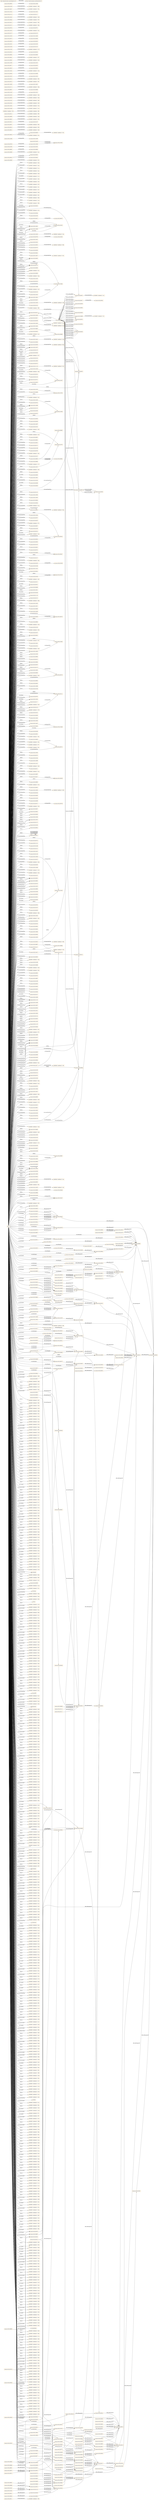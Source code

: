 digraph ar2dtool_diagram { 
rankdir=LR;
size="1501"
node [shape = rectangle, color="orange"]; "resource:SIO_000511" "resource:SIO_000520" "resource:SIO_000554" "-45f459fd:174e3664a72:-7f15" "-45f459fd:174e3664a72:-7d73" "resource:SIO_000344" "resource:SIO_001265" "resource:SIO_000806" "resource:SIO_000112" "resource:SIO_000072" "resource:SIO_000452" "resource:SIO_010001" "resource:SIO_010010" "resource:SIO_010009" "-45f459fd:174e3664a72:-7c8f" "resource:SIO_010341" "resource:SIO_001001" "-45f459fd:174e3664a72:-7cea" "resource:SIO_010456" "resource:SIO_000750" "resource:SIO_000256" "resource:SIO_000431" "resource:SIO_000758" "-45f459fd:174e3664a72:-7eec" "resource:SIO_000391" "resource:SIO_000692" "resource:SIO_000402" "resource:SIO_001091" "resource:SIO_010336" "resource:SIO_000776" "resource:SIO_000494" "-45f459fd:174e3664a72:-7cf1" "resource:SIO_000056" "-45f459fd:174e3664a72:-7dea" "resource:SIO_010530" "resource:SIO_001014" "resource:SIO_001405" "resource:SIO_000016" "resource:SIO_000092" "resource:SIO_010368" "-45f459fd:174e3664a72:-7ce3" "resource:SIO_001216" "resource:SIO_010289" "resource:SIO_010416" "-45f459fd:174e3664a72:-7f1b" "-45f459fd:174e3664a72:-7ed5" "resource:SIO_010048" "resource:SIO_010057" "resource:SIO_000167" "resource:SIO_000314" "resource:SIO_010375" "resource:SIO_001232" "resource:SIO_000962" "-45f459fd:174e3664a72:-7ff0" "resource:SIO_010464" "-45f459fd:174e3664a72:-7cd5" "resource:SIO_010295" "resource:SIO_000417" "resource:SIO_000106" "resource:SIO_000720" "resource:SIO_010450" "resource:SIO_010458" "resource:SIO_000532" "-45f459fd:174e3664a72:-7f5d" "-45f459fd:174e3664a72:-7cce" "-45f459fd:174e3664a72:-7ca2" "resource:SIO_000708" "resource:SIO_000070" "-45f459fd:174e3664a72:-7f48" "resource:SIO_000404" "resource:SIO_010346" "resource:SIO_010075" "resource:SIO_001176" "resource:SIO_000185" "-45f459fd:174e3664a72:-7d77" "resource:SIO_001224" "resource:SIO_010035" "resource:SIO_000715" "-45f459fd:174e3664a72:-7f60" "resource:SIO_010362" "resource:SIO_001210" "resource:SIO_001197" "-45f459fd:174e3664a72:-7d58" "resource:SIO_000116" "resource:SIO_000810" "resource:SIO_001218" "-45f459fd:174e3664a72:-7e6f" "resource:SIO_000125" "resource:SIO_000701" "-45f459fd:174e3664a72:-7ff8" "resource:SIO_000076" "resource:SIO_000456" "resource:SIO_010442" "resource:SIO_000268" "resource:SIO_000499" "resource:SIO_001010" "-45f459fd:174e3664a72:-7fda" "-45f459fd:174e3664a72:-7e2c" "resource:SIO_011126" "resource:SIO_000754" "resource:SIO_010008" "-45f459fd:174e3664a72:-7cbf" "resource:SIO_001135" "resource:SIO_001095" "resource:SIO_000089" "resource:SIO_001008" "resource:SIO_010455" "resource:SIO_000722" "resource:SIO_001045" "-45f459fd:174e3664a72:-7d85" "resource:SIO_010462" "-45f459fd:174e3664a72:-7edd" "resource:SIO_001353" "resource:SIO_010101" "resource:SIO_000036" "resource:SIO_000647" "resource:SIO_000538" "resource:SIO_010497" "resource:SIO_001291" "-45f459fd:174e3664a72:-7d02" "resource:SIO_010783" "resource:SIO_000458" "resource:SIO_001174" "-45f459fd:174e3664a72:-7ce9" "resource:SIO_000913" "resource:SIO_000915" "resource:SIO_000613" "resource:SIO_000713" "resource:SIO_001188" "resource:SIO_000756" "-45f459fd:174e3664a72:-7de2" "resource:SIO_001297" "resource:SIO_010047" "resource:SIO_000123" "resource:SIO_000074" "resource:SIO_000083" "-45f459fd:174e3664a72:-7c7f" "resource:SIO_010448" "-45f459fd:174e3664a72:-7f93" "resource:SIO_010533" "-45f459fd:174e3664a72:-7e92" "resource:SIO_000468" "resource:SIO_000014" "resource:SIO_000516" "resource:SIO_001093" "resource:SIO_000500" "resource:SIO_010051" "resource:SIO_001043" "resource:SIO_000508" "resource:SIO_000429" "resource:SIO_000809" "resource:SIO_010432" "resource:SIO_010782" "resource:SIO_000960" "resource:SIO_001132" "resource:SIO_010004" "resource:SIO_000524" "resource:SIO_000550" "resource:SIO_010020" "resource:SIO_000034" "resource:SIO_000434" "-45f459fd:174e3664a72:-7e1e" "resource:SIO_000577" "resource:SIO_000005" "resource:SIO_010309" "resource:SIO_010344" "resource:SIO_000747" "-45f459fd:174e3664a72:-7e43" "resource:SIO_000279" "-45f459fd:174e3664a72:-7f7c" "resource:SIO_000441" "resource:SIO_000327" "resource:SIO_000462" "resource:SIO_000143" "resource:SIO_001295" "resource:SIO_000114" "resource:SIO_000454" "-45f459fd:174e3664a72:-7d3c" "-45f459fd:174e3664a72:-7e54" "resource:SIO_000052" "resource:SIO_010378" "-45f459fd:174e3664a72:-7c70" "resource:SIO_000353" "resource:SIO_001370" "resource:SIO_001269" "resource:SIO_000012" "resource:SIO_000752" "resource:SIO_000555" "resource:SIO_001107" "-45f459fd:174e3664a72:-7dfa" "resource:SIO_001301" "resource:SIO_001035" "resource:SIO_001266" "resource:SIO_011001" "resource:SIO_000541" "resource:SIO_000270" "resource:SIO_000318" "resource:SIO_000549" "-45f459fd:174e3664a72:-7e62" "resource:SIO_001071" "resource:SIO_000512" "resource:SIO_000579" "resource:SIO_010460" "resource:SIO_000638" "resource:SIO_010011" "resource:SIO_001273" "resource:SIO_010410" "resource:SIO_000609" "resource:SIO_000148" "resource:SIO_011118" "resource:SIO_001213" "resource:SIO_000704" "-45f459fd:174e3664a72:-7db4" "resource:SIO_010342" "resource:SIO_010071" "resource:SIO_000460" "resource:SIO_010039" "resource:SIO_000257" "-45f459fd:174e3664a72:-7cbc" "resource:SIO_000805" "resource:SIO_010337" "resource:SIO_000664" "-45f459fd:174e3664a72:-7c99" "-45f459fd:174e3664a72:-7c9a" "-45f459fd:174e3664a72:-7d6a" "-45f459fd:174e3664a72:-7f9b" "resource:SIO_001233" "resource:SIO_001375" "-45f459fd:174e3664a72:-7f36" "resource:SIO_001267" "resource:SIO_000261" "resource:SIO_010058" "-45f459fd:174e3664a72:-7f57" "resource:SIO_010451" "resource:SIO_001041" "resource:SIO_010459" "-45f459fd:174e3664a72:-7e4f" "resource:SIO_000807" "resource:SIO_010358" "resource:SIO_000963" "resource:SIO_010780" "resource:SIO_000113" "resource:SIO_000004" "resource:SIO_000370" "resource:SIO_010296" "resource:SIO_010002" "resource:SIO_000405" "resource:SIO_000440" "resource:SIO_000448" "resource:SIO_000721" "-45f459fd:174e3664a72:-7da5" "resource:SIO_000751" "resource:SIO_000902" "resource:SIO_000432" "resource:SIO_010096" "resource:SIO_001294" "resource:SIO_001211" "-45f459fd:174e3664a72:-7f2f" "resource:SIO_000702" "-45f459fd:174e3664a72:-7ca9" "-45f459fd:174e3664a72:-7cb8" "resource:SIO_010334" "resource:SIO_001177" "-45f459fd:174e3664a72:-7daf" "resource:SIO_000269" "-45f459fd:174e3664a72:-7d7d" "resource:SIO_001015" "resource:SIO_000390" "resource:SIO_010443" "resource:SIO_010043" "-45f459fd:174e3664a72:-7ec7" "resource:SIO_000457" "-45f459fd:174e3664a72:-7f27" "resource:SIO_001090" "resource:SIO_000505" "resource:SIO_001046" "resource:SIO_000168" "resource:SIO_000321" "resource:SIO_001116" "-45f459fd:174e3664a72:-7fd2" "resource:SIO_010376" "resource:SIO_010424" "resource:SIO_000965" "-45f459fd:174e3664a72:-7f43" "-45f459fd:174e3664a72:-7f77" "resource:SIO_000418" "-45f459fd:174e3664a72:-7fac" "resource:SIO_001009" "resource:SIO_010056" "resource:SIO_000723" "resource:SIO_001264" "resource:SIO_010090" "resource:SIO_011007" "-45f459fd:174e3664a72:-7e65" "-45f459fd:174e3664a72:-7d6e" "resource:SIO_000111" "-45f459fd:174e3664a72:-7d1e" "resource:SIO_000097" "resource:SIO_010463" "resource:SIO_010000" "resource:SIO_000903" "-45f459fd:174e3664a72:-7d10" "resource:SIO_000614" "resource:SIO_000640" "resource:SIO_000146" "resource:SIO_000648" "resource:SIO_000430" "resource:SIO_001292" "resource:SIO_000289" "resource:SIO_000707" "-45f459fd:174e3664a72:-7cfd" "resource:SIO_000337" "resource:SIO_000401" "resource:SIO_000459" "resource:SIO_000523" "resource:SIO_010340" "resource:SIO_010074" "resource:SIO_001175" "resource:SIO_001040" "resource:SIO_000914" "resource:SIO_000275" "resource:SIO_000675" "resource:SIO_000784" "resource:SIO_000714" "resource:SIO_011121" "-45f459fd:174e3664a72:-7fb6" "resource:SIO_001298" "resource:SIO_001215" "resource:SIO_010288" "resource:SIO_010415" "resource:SIO_001136" "resource:SIO_000342" "resource:SIO_000376" "-45f459fd:174e3664a72:-7e9e" "-45f459fd:174e3664a72:-7ffc" "resource:SIO_000166" "resource:SIO_010508" "-45f459fd:174e3664a72:-7f05" "-45f459fd:174e3664a72:-7e7b" "-45f459fd:174e3664a72:-7e26" "resource:SIO_001231" "resource:SIO_000015" "resource:SIO_000580" "resource:SIO_000091" "resource:SIO_000150" "resource:SIO_010076" "resource:SIO_000995" "resource:SIO_001270" "resource:SIO_000307" "-45f459fd:174e3664a72:-7d63" "resource:SIO_001094" "resource:SIO_000559" "resource:SIO_000501" "resource:SIO_000509" "resource:SIO_001262" "resource:SIO_010457" "resource:SIO_000762" "resource:SIO_001074" "resource:SIO_000539" "resource:SIO_000961" "-45f459fd:174e3664a72:-7d84" "resource:SIO_010005" "resource:SIO_010345" "-45f459fd:174e3664a72:-7eb2" "resource:SIO_000328" "resource:SIO_010100" "resource:SIO_000463" "resource:SIO_000144" "resource:SIO_000035" "resource:SIO_000435" "resource:SIO_010094" "resource:SIO_000395" "resource:SIO_010029" "resource:SIO_000578" "resource:SIO_000115" "resource:SIO_001217" "resource:SIO_000006" "-45f459fd:174e3664a72:-7c61" "resource:SIO_000124" "-45f459fd:174e3664a72:-7f3a" "resource:SIO_000626" "-45f459fd:174e3664a72:-7cb2" "resource:SIO_001289" "resource:SIO_000498" "-45f459fd:174e3664a72:-7e59" "-45f459fd:174e3664a72:-7fe3" "resource:SIO_000131" "-45f459fd:174e3664a72:-7cc8" "resource:SIO_000653" "resource:SIO_000753" "resource:SIO_000997" "resource:SIO_001296" "resource:SIO_001209" "resource:SIO_000333" "resource:SIO_000455" "resource:SIO_000503" "resource:SIO_000162" "resource:SIO_000284" "resource:SIO_001227" "resource:SIO_010038" "resource:SIO_000354" "resource:SIO_011125" "resource:SIO_010299" "resource:SIO_010007" "resource:SIO_000556" "resource:SIO_010411" "resource:SIO_010310" "resource:SIO_010054" "resource:SIO_001145" "resource:SIO_001302" "resource:SIO_000592" "-45f459fd:174e3664a72:-7d9b" "resource:SIO_011002" "resource:SIO_011119" "resource:SIO_000428" "-45f459fd:174e3664a72:-7dcc" "-45f459fd:174e3664a72:-7f72" "resource:SIO_000437" "resource:SIO_010099" "resource:SIO_001072" "resource:SIO_000069" "resource:SIO_000000" "resource:SIO_000400" "resource:SIO_000967" "resource:SIO_010461" "resource:SIO_000639" "resource:SIO_001274" "resource:SIO_000396" "-45f459fd:174e3664a72:-7dbe" "-45f459fd:174e3664a72:-7f6e" "-45f459fd:174e3664a72:-7e16" "-45f459fd:174e3664a72:-7f1e" "resource:SIO_001003" "resource:SIO_000564" "-45f459fd:174e3664a72:-7da1" "resource:SIO_000719" "resource:SIO_000612" "resource:SIO_000258" "-45f459fd:174e3664a72:-7c9e" "resource:SIO_001290" "resource:SIO_001214" "resource:SIO_000755" "resource:SIO_001336" "-45f459fd:174e3664a72:-7f8f" "-45f459fd:174e3664a72:-7dda" "-45f459fd:174e3664a72:-7e1d" "resource:SIO_000705" "resource:SIO_000694" "resource:SIO_010046" "resource:SIO_000122" "resource:SIO_001038" "-45f459fd:174e3664a72:-7cb4" "resource:SIO_010072" "-45f459fd:174e3664a72:-7dab" "-45f459fd:174e3664a72:-7e0f" "resource:SIO_010532" "resource:SIO_000959" "-45f459fd:174e3664a72:-7d28" "-45f459fd:174e3664a72:-7c79" "resource:SIO_000476" "resource:SIO_000651" "resource:SIO_010025" "resource:SIO_001050" "-45f459fd:174e3664a72:-7fc1" "-45f459fd:174e3664a72:-7e6c" "resource:SIO_000794" "resource:SIO_001139" "resource:SIO_000073" "resource:SIO_000453" "resource:SIO_000340" "resource:SIO_010447" "resource:SIO_010059" "-45f459fd:174e3664a72:-7e3d" "resource:SIO_000483" "-45f459fd:174e3664a72:-7ea8" "resource:SIO_010506" "resource:SIO_000319" "resource:SIO_001234" "resource:SIO_000262" "resource:SIO_000449" "-45f459fd:174e3664a72:-7e75" "resource:SIO_000108" "resource:SIO_010052" "resource:SIO_000507" "resource:SIO_001260" "resource:SIO_000808" "resource:SIO_010359" "resource:SIO_010423" "resource:SIO_000589" "resource:SIO_000017" "resource:SIO_010003" "resource:SIO_010343" "resource:SIO_000562" "resource:SIO_000142" "resource:SIO_000433" "resource:SIO_000469" "resource:SIO_000078" "resource:SIO_010044" "-45f459fd:174e3664a72:-7f97" "resource:SIO_000780" "resource:SIO_010030" "resource:SIO_000616" "resource:SIO_000966" "resource:SIO_000302" "-45f459fd:174e3664a72:-7fb2" "resource:SIO_010363" "resource:SIO_010284" "resource:SIO_000080" "resource:SIO_000984" "resource:SIO_001047" "-45f459fd:174e3664a72:-7c93" "resource:SIO_001117" "resource:SIO_010377" "-45f459fd:174e3664a72:-7d52" "resource:SIO_010091" "resource:SIO_010425" ; /*classes style*/
	"resource:SIO_010009" -> "resource:SIO_010010" [ label = "owl:disjointWith" ];
	"resource:SIO_001098" -> "resource:SIO_000272" [ label = "rdfs:subPropertyOf" ];
	"resource:SIO_010462" -> "resource:SIO_010463" [ label = "owl:disjointWith" ];
	"resource:SIO_001279" -> "resource:SIO_000008" [ label = "rdfs:subPropertyOf" ];
	"resource:SIO_010377" -> "resource:SIO_010378" [ label = "owl:disjointWith" ];
	"resource:SIO_010377" -> "-45f459fd:174e3664a72:-7cbf" [ label = "owl:equivalentClass" ];
	"resource:SIO_000232" -> "resource:SIO_000062" [ label = "rdfs:subPropertyOf" ];
	"resource:SIO_000805" -> "resource:SIO_000806" [ label = "owl:disjointWith" ];
	"resource:SIO_010432" -> "-45f459fd:174e3664a72:-7cb4" [ label = "owl:equivalentClass" ];
	"resource:SIO_000202" -> "resource:SIO_000145" [ label = "rdfs:subPropertyOf" ];
	"resource:SIO_000093" -> "resource:SIO_000068" [ label = "rdfs:subPropertyOf" ];
	"resource:SIO_001280" -> "resource:SIO_000011" [ label = "rdfs:subPropertyOf" ];
	"resource:SIO_000274" -> "resource:SIO_000497" [ label = "rdfs:subPropertyOf" ];
	"resource:SIO_000274" -> "resource:SIO_000244" [ label = "rdfs:subPropertyOf" ];
	"resource:SIO_001008" -> "-45f459fd:174e3664a72:-7e16" [ label = "owl:equivalentClass" ];
	"resource:SIO_000455" -> "resource:SIO_000458" [ label = "owl:disjointWith" ];
	"resource:SIO_000455" -> "-45f459fd:174e3664a72:-7f1e" [ label = "owl:equivalentClass" ];
	"resource:SIO_000063" -> "resource:SIO_000062" [ label = "rdfs:subPropertyOf" ];
	"resource:SIO_010082" -> "resource:SIO_010078" [ label = "rdfs:subPropertyOf" ];
	"resource:SIO_000244" -> "resource:SIO_000352" [ label = "rdfs:subPropertyOf" ];
	"resource:SIO_000636" -> "resource:SIO_000352" [ label = "rdfs:subPropertyOf" ];
	"resource:SIO_000425" -> "resource:SIO_000001" [ label = "rdfs:subPropertyOf" ];
	"resource:SIO_000214" -> "resource:SIO_000425" [ label = "rdfs:subPropertyOf" ];
	"resource:SIO_000793" -> "resource:SIO_000687" [ label = "rdfs:subPropertyOf" ];
	"resource:SIO_001401" -> "resource:SIO_001154" [ label = "rdfs:subPropertyOf" ];
	"resource:SIO_000974" -> "resource:SIO_000053" [ label = "rdfs:subPropertyOf" ];
	"resource:SIO_000497" -> "resource:SIO_000272" [ label = "rdfs:subPropertyOf" ];
	"resource:SIO_010782" -> "resource:SIO_010783" [ label = "owl:disjointWith" ];
	"resource:SIO_000286" -> "resource:SIO_000497" [ label = "rdfs:subPropertyOf" ];
	"resource:SIO_000552" -> "resource:SIO_000230" [ label = "rdfs:subPropertyOf" ];
	"resource:SIO_001262" -> "-45f459fd:174e3664a72:-7d85" [ label = "owl:equivalentClass" ];
	"resource:SIO_000341" -> "resource:SIO_000425" [ label = "rdfs:subPropertyOf" ];
	"resource:SIO_000733" -> "resource:SIO_000737" [ label = "rdfs:subPropertyOf" ];
	"resource:SIO_000437" -> "-45f459fd:174e3664a72:-7f3a" [ label = "owl:equivalentClass" ];
	"resource:SIO_010456" -> "-45f459fd:174e3664a72:-7c9a" [ label = "owl:equivalentClass" ];
	"resource:SIO_000311" -> "resource:SIO_000232" [ label = "rdfs:subPropertyOf" ];
	"resource:SIO_000226" -> "resource:SIO_000236" [ label = "rdfs:subPropertyOf" ];
	"resource:SIO_000775" -> "resource:SIO_000773" [ label = "rdfs:subPropertyOf" ];
	"resource:SIO_000268" -> "-45f459fd:174e3664a72:-7f6e" [ label = "owl:equivalentClass" ];
	"resource:SIO_000142" -> "resource:SIO_000143" [ label = "owl:disjointWith" ];
	"resource:SIO_000449" -> "resource:SIO_000468" [ label = "owl:disjointWith" ];
	"resource:SIO_000323" -> "resource:SIO_000128" [ label = "rdfs:subPropertyOf" ];
	"resource:SIO_001159" -> "resource:SIO_000062" [ label = "rdfs:subPropertyOf" ];
	"resource:SIO_000208" -> "resource:SIO_000773" [ label = "rdfs:subPropertyOf" ];
	"resource:SIO_000365" -> "resource:SIO_000219" [ label = "rdfs:subPropertyOf" ];
	"resource:SIO_000631" -> "resource:SIO_000628" [ label = "rdfs:subPropertyOf" ];
	"resource:SIO_000420" -> "resource:SIO_000425" [ label = "rdfs:subPropertyOf" ];
	"resource:SIO_000335" -> "resource:SIO_000652" [ label = "rdfs:subPropertyOf" ];
	"resource:SIO_000335" -> "resource:SIO_000293" [ label = "rdfs:subPropertyOf" ];
	"resource:SIO_000124" -> "-45f459fd:174e3664a72:-7f93" [ label = "owl:equivalentClass" ];
	"resource:SIO_001045" -> "-45f459fd:174e3664a72:-7e0f" [ label = "owl:equivalentClass" ];
	"resource:SIO_010058" -> "resource:SIO_010059" [ label = "owl:disjointWith" ];
	"resource:SIO_000673" -> "resource:SIO_000671" [ label = "rdfs:subPropertyOf" ];
	"resource:SIO_000462" -> "resource:SIO_000463" [ label = "owl:disjointWith" ];
	"resource:SIO_000251" -> "resource:SIO_000249" [ label = "rdfs:subPropertyOf" ];
	"resource:SIO_000643" -> "resource:SIO_000224" [ label = "rdfs:subPropertyOf" ];
	"resource:SIO_000558" -> "resource:SIO_010302" [ label = "rdfs:subPropertyOf" ];
	"resource:SIO_001353" -> "-45f459fd:174e3664a72:-7d6e" [ label = "owl:equivalentClass" ];
	"resource:SIO_000221" -> "resource:SIO_000008" [ label = "rdfs:subPropertyOf" ];
	"resource:SIO_010336" -> "resource:SIO_010337" [ label = "owl:disjointWith" ];
	"resource:SIO_000709" -> "resource:SIO_000001" [ label = "rdfs:subPropertyOf" ];
	"resource:SIO_000293" -> "resource:SIO_000203" [ label = "rdfs:subPropertyOf" ];
	"resource:SIO_011126" -> "-45f459fd:174e3664a72:-7c61" [ label = "owl:equivalentClass" ];
	"resource:SIO_000655" -> "resource:SIO_000294" [ label = "rdfs:subPropertyOf" ];
	"resource:SIO_000052" -> "-45f459fd:174e3664a72:-7fda" [ label = "owl:equivalentClass" ];
	"resource:SIO_000710" -> "resource:SIO_000709" [ label = "rdfs:subPropertyOf" ];
	"resource:SIO_000233" -> "resource:SIO_000011" [ label = "rdfs:subPropertyOf" ];
	"resource:SIO_001154" -> "resource:SIO_000294" [ label = "rdfs:subPropertyOf" ];
	"resource:SIO_000203" -> "resource:SIO_000322" [ label = "rdfs:subPropertyOf" ];
	"resource:SIO_000697" -> "resource:SIO_000709" [ label = "rdfs:subPropertyOf" ];
	"resource:SIO_001009" -> "resource:SIO_001010" [ label = "owl:disjointWith" ];
	"resource:SIO_010083" -> "resource:SIO_010079" [ label = "rdfs:subPropertyOf" ];
	"resource:SIO_000064" -> "resource:SIO_000219" [ label = "rdfs:subPropertyOf" ];
	"resource:SIO_000456" -> "resource:SIO_000457" [ label = "owl:disjointWith" ];
	"resource:SIO_000245" -> "resource:SIO_000294" [ label = "rdfs:subPropertyOf" ];
	"resource:SIO_000511" -> "-45f459fd:174e3664a72:-7f05" [ label = "owl:equivalentClass" ];
	"resource:SIO_000426" -> "resource:SIO_000425" [ label = "rdfs:subPropertyOf" ];
	"resource:SIO_000215" -> "resource:SIO_000011" [ label = "rdfs:subPropertyOf" ];
	"resource:SIO_001402" -> "resource:SIO_001154" [ label = "rdfs:subPropertyOf" ];
	"resource:SIO_000975" -> "resource:SIO_000093" [ label = "rdfs:subPropertyOf" ];
	"resource:SIO_000679" -> "resource:SIO_000054" [ label = "rdfs:subPropertyOf" ];
	"resource:SIO_000553" -> "resource:SIO_000231" [ label = "rdfs:subPropertyOf" ];
	"resource:SIO_000342" -> "-45f459fd:174e3664a72:-7f48" [ label = "owl:equivalentClass" ];
	"resource:SIO_000734" -> "resource:SIO_000699" [ label = "rdfs:subPropertyOf" ];
	"resource:SIO_000257" -> "resource:SIO_000258" [ label = "owl:disjointWith" ];
	"resource:SIO_000131" -> "resource:SIO_001197" [ label = "owl:disjointWith" ];
	"resource:SIO_000523" -> "resource:SIO_000524" [ label = "owl:disjointWith" ];
	"resource:SIO_010457" -> "-45f459fd:174e3664a72:-7c93" [ label = "owl:equivalentClass" ];
	"resource:SIO_000312" -> "resource:SIO_000229" [ label = "rdfs:subPropertyOf" ];
	"resource:SIO_000704" -> "resource:SIO_000721" [ label = "owl:disjointWith" ];
	"resource:SIO_000227" -> "resource:SIO_000643" [ label = "rdfs:subPropertyOf" ];
	"resource:SIO_000680" -> "resource:SIO_000679" [ label = "rdfs:subPropertyOf" ];
	"resource:SIO_010005" -> "resource:SIO_010047" [ label = "owl:disjointWith" ];
	"resource:SIO_000269" -> "resource:SIO_000270" [ label = "owl:disjointWith" ];
	"resource:SIO_010288" -> "resource:SIO_010289" [ label = "owl:disjointWith" ];
	"resource:SIO_000324" -> "resource:SIO_000202" [ label = "rdfs:subPropertyOf" ];
	"resource:SIO_010343" -> "-45f459fd:174e3664a72:-7cea" [ label = "owl:equivalentClass" ];
	"resource:SIO_000692" -> "resource:SIO_000694" [ label = "owl:disjointWith" ];
	"resource:SIO_000028" -> "resource:SIO_000145" [ label = "rdfs:subPropertyOf" ];
	"resource:SIO_000209" -> "resource:SIO_000773" [ label = "rdfs:subPropertyOf" ];
	"resource:SIO_000577" -> "resource:SIO_000578" [ label = "owl:disjointWith" ];
	"resource:SIO_000758" -> "resource:SIO_001093" [ label = "owl:disjointWith" ];
	"resource:SIO_000240" -> "resource:SIO_000203" [ label = "rdfs:subPropertyOf" ];
	"resource:SIO_000632" -> "resource:SIO_000210" [ label = "rdfs:subPropertyOf" ];
	"resource:SIO_000421" -> "resource:SIO_000425" [ label = "rdfs:subPropertyOf" ];
	"resource:SIO_000210" -> "resource:SIO_000628" [ label = "rdfs:subPropertyOf" ];
	"resource:SIO_000125" -> "-45f459fd:174e3664a72:-7f8f" [ label = "owl:equivalentClass" ];
	"resource:SIO_001046" -> "resource:SIO_001047" [ label = "owl:disjointWith" ];
	"resource:SIO_010410" -> "-45f459fd:174e3664a72:-7cbc" [ label = "owl:equivalentClass" ];
	"resource:SIO_000970" -> "resource:SIO_000975" [ label = "rdfs:subPropertyOf" ];
	"resource:SIO_001101" -> "resource:SIO_000709" [ label = "rdfs:subPropertyOf" ];
	"resource:SIO_000674" -> "resource:SIO_000672" [ label = "rdfs:subPropertyOf" ];
	"resource:SIO_000589" -> "-45f459fd:174e3664a72:-7eec" [ label = "owl:equivalentClass" ];
	"http://semanticscience.org/ontology/sio.owl" -> "http://creativecommons.org/licenses/by/4.0/" [ label = "terms:license" ];
	"resource:SIO_000252" -> "resource:SIO_000212" [ label = "rdfs:subPropertyOf" ];
	"resource:SIO_000644" -> "resource:SIO_000223" [ label = "rdfs:subPropertyOf" ];
	"resource:SIO_001269" -> "resource:SIO_001270" [ label = "owl:disjointWith" ];
	"resource:SIO_000222" -> "resource:SIO_000011" [ label = "rdfs:subPropertyOf" ];
	"resource:SIO_000011" -> "resource:SIO_000001" [ label = "rdfs:subPropertyOf" ];
	"resource:SIO_000318" -> "resource:SIO_000319" [ label = "owl:disjointWith" ];
	"resource:SIO_000294" -> "resource:SIO_000243" [ label = "rdfs:subPropertyOf" ];
	"resource:SIO_010000" -> "-45f459fd:174e3664a72:-7d63" [ label = "owl:equivalentClass" ];
	"resource:SIO_001209" -> "-45f459fd:174e3664a72:-7d9b" [ label = "owl:equivalentClass" ];
	"resource:SIO_000656" -> "resource:SIO_000655" [ label = "rdfs:subPropertyOf" ];
	"resource:SIO_000053" -> "resource:SIO_000028" [ label = "rdfs:subPropertyOf" ];
	"resource:SIO_000234" -> "resource:SIO_000008" [ label = "rdfs:subPropertyOf" ];
	"resource:SIO_001155" -> "resource:SIO_000352" [ label = "rdfs:subPropertyOf" ];
	"resource:SIO_000807" -> "resource:SIO_000808" [ label = "owl:disjointWith" ];
	"resource:SIO_001210" -> "resource:SIO_001211" [ label = "owl:disjointWith" ];
	"resource:SIO_000204" -> "resource:SIO_000322" [ label = "rdfs:subPropertyOf" ];
	"resource:SIO_000095" -> "resource:SIO_000011" [ label = "rdfs:subPropertyOf" ];
	"resource:SIO_000668" -> "resource:SIO_000628" [ label = "rdfs:subPropertyOf" ];
	"resource:SIO_010295" -> "resource:SIO_010296" [ label = "owl:disjointWith" ];
	"resource:SIO_000246" -> "resource:SIO_000245" [ label = "rdfs:subPropertyOf" ];
	"resource:SIO_000427" -> "resource:SIO_000424" [ label = "rdfs:subPropertyOf" ];
	"resource:SIO_000216" -> "resource:SIO_000008" [ label = "rdfs:subPropertyOf" ];
	"resource:SIO_001403" -> "resource:SIO_000001" [ label = "rdfs:subPropertyOf" ];
	"resource:SIO_000005" -> "resource:SIO_000340" [ label = "owl:disjointWith" ];
	"resource:SIO_000288" -> "resource:SIO_000203" [ label = "rdfs:subPropertyOf" ];
	"resource:SIO_000554" -> "resource:SIO_000555" [ label = "owl:disjointWith" ];
	"resource:SIO_000469" -> "-45f459fd:174e3664a72:-7f15" [ label = "owl:equivalentClass" ];
	"resource:SIO_010362" -> "-45f459fd:174e3664a72:-7cce" [ label = "owl:equivalentClass" ];
	"resource:SIO_000735" -> "resource:SIO_000733" [ label = "rdfs:subPropertyOf" ];
	"resource:SIO_000132" -> "resource:SIO_000322" [ label = "rdfs:subPropertyOf" ];
	"resource:SIO_010458" -> "-45f459fd:174e3664a72:-7c8f" [ label = "owl:equivalentClass" ];
	"resource:SIO_000313" -> "resource:SIO_000310" [ label = "rdfs:subPropertyOf" ];
	"resource:SIO_000892" -> "resource:SIO_000212" [ label = "rdfs:subPropertyOf" ];
	"resource:SIO_000228" -> "resource:SIO_000644" [ label = "rdfs:subPropertyOf" ];
	"resource:SIO_000681" -> "resource:SIO_000679" [ label = "rdfs:subPropertyOf" ];
	"resource:SIO_000017" -> "resource:SIO_000354" [ label = "owl:disjointWith" ];
	"resource:SIO_010302" -> "resource:SIO_000272" [ label = "rdfs:subPropertyOf" ];
	"resource:SIO_000089" -> "-45f459fd:174e3664a72:-7fc1" [ label = "owl:equivalentClass" ];
	"resource:SIO_000440" -> "-45f459fd:174e3664a72:-7f2f" [ label = "owl:equivalentClass" ];
	"resource:SIO_000355" -> "resource:SIO_000229" [ label = "rdfs:subPropertyOf" ];
	"resource:SIO_000059" -> "resource:SIO_000008" [ label = "rdfs:subPropertyOf" ];
	"resource:SIO_010078" -> "resource:SIO_000338" [ label = "rdfs:subPropertyOf" ];
	"resource:SIO_000325" -> "-45f459fd:174e3664a72:-7ff4" [ label = "owl:propertyChainAxiom" ];
	"resource:SIO_000325" -> "resource:SIO_000322" [ label = "rdfs:subPropertyOf" ];
	"resource:SIO_001035" -> "resource:SIO_001038" [ label = "owl:disjointWith" ];
	"resource:SIO_000029" -> "resource:SIO_000096" [ label = "rdfs:subPropertyOf" ];
	"resource:SIO_001301" -> "resource:SIO_001302" [ label = "owl:disjointWith" ];
	"resource:SIO_010048" -> "resource:SIO_010052" [ label = "owl:disjointWith" ];
	"resource:SIO_000482" -> "resource:SIO_000283" [ label = "rdfs:subPropertyOf" ];
	"resource:SIO_000060" -> "resource:SIO_000205" [ label = "rdfs:subPropertyOf" ];
	"resource:SIO_000452" -> "resource:SIO_000454" [ label = "owl:disjointWith" ];
	"resource:SIO_000452" -> "resource:SIO_000453" [ label = "owl:disjointWith" ];
	"resource:SIO_000241" -> "resource:SIO_000652" [ label = "rdfs:subPropertyOf" ];
	"resource:SIO_000241" -> "resource:SIO_000211" [ label = "rdfs:subPropertyOf" ];
	"resource:SIO_000633" -> "resource:SIO_000205" [ label = "rdfs:subPropertyOf" ];
	"resource:SIO_000422" -> "resource:SIO_000283" [ label = "rdfs:subPropertyOf" ];
	"resource:SIO_000211" -> "resource:SIO_000203" [ label = "rdfs:subPropertyOf" ];
	"resource:SIO_000971" -> "resource:SIO_000974" [ label = "rdfs:subPropertyOf" ];
	"resource:SIO_000307" -> "-45f459fd:174e3664a72:-7f60" [ label = "owl:equivalentClass" ];
	"resource:SIO_000283" -> "resource:SIO_000272" [ label = "rdfs:subPropertyOf" ];
	"resource:SIO_000675" -> "-45f459fd:174e3664a72:-7ec7" [ label = "owl:equivalentClass" ];
	"resource:SIO_000072" -> "resource:SIO_000073" [ label = "owl:disjointWith" ];
	"resource:SIO_000253" -> "resource:SIO_000008" [ label = "rdfs:subPropertyOf" ];
	"resource:SIO_001174" -> "-45f459fd:174e3664a72:-7dbe" [ label = "owl:equivalentClass" ];
	"resource:SIO_000223" -> "resource:SIO_000008" [ label = "rdfs:subPropertyOf" ];
	"resource:SIO_010423" -> "-45f459fd:174e3664a72:-7cb8" [ label = "owl:equivalentClass" ];
	"resource:SIO_000772" -> "resource:SIO_000631" [ label = "rdfs:subPropertyOf" ];
	"resource:SIO_000687" -> "resource:SIO_000322" [ label = "rdfs:subPropertyOf" ];
	"resource:SIO_001090" -> "resource:SIO_001091" [ label = "owl:disjointWith" ];
	"resource:SIO_000657" -> "resource:SIO_000352" [ label = "rdfs:subPropertyOf" ];
	"resource:SIO_000054" -> "resource:SIO_000053" [ label = "rdfs:subPropertyOf" ];
	"resource:SIO_000235" -> "resource:SIO_000586" [ label = "rdfs:subPropertyOf" ];
	"resource:SIO_001156" -> "resource:SIO_000294" [ label = "rdfs:subPropertyOf" ];
	"resource:SIO_001156" -> "resource:SIO_000229" [ label = "rdfs:subPropertyOf" ];
	"resource:SIO_000205" -> "resource:SIO_000212" [ label = "rdfs:subPropertyOf" ];
	"resource:SIO_000784" -> "resource:SIO_010048" [ label = "owl:disjointWith" ];
	"resource:SIO_000699" -> "resource:SIO_000737" [ label = "rdfs:subPropertyOf" ];
	"resource:SIO_000965" -> "-45f459fd:174e3664a72:-7e43" [ label = "owl:equivalentClass" ];
	"resource:SIO_000096" -> "resource:SIO_000093" [ label = "rdfs:subPropertyOf" ];
	"resource:SIO_000362" -> "resource:SIO_000008" [ label = "rdfs:subPropertyOf" ];
	"resource:SIO_000277" -> "resource:SIO_000631" [ label = "rdfs:subPropertyOf" ];
	"resource:SIO_000066" -> "resource:SIO_000253" [ label = "rdfs:subPropertyOf" ];
	"resource:SIO_000458" -> "-45f459fd:174e3664a72:-7f1b" [ label = "owl:equivalentClass" ];
	"resource:SIO_000332" -> "resource:SIO_000563" [ label = "rdfs:subPropertyOf" ];
	"resource:SIO_000247" -> "resource:SIO_000244" [ label = "rdfs:subPropertyOf" ];
	"resource:SIO_000905" -> "resource:SIO_000291" [ label = "rdfs:subPropertyOf" ];
	"resource:SIO_010532" -> "resource:SIO_010533" [ label = "owl:disjointWith" ];
	"resource:SIO_010447" -> "resource:SIO_010448" [ label = "owl:disjointWith" ];
	"resource:SIO_000217" -> "resource:SIO_000223" [ label = "rdfs:subPropertyOf" ];
	"resource:SIO_000609" -> "-45f459fd:174e3664a72:-7edd" [ label = "owl:equivalentClass" ];
	"resource:SIO_001404" -> "resource:SIO_001403" [ label = "rdfs:subPropertyOf" ];
	"resource:SIO_000640" -> "resource:SIO_000751" [ label = "owl:disjointWith" ];
	"resource:SIO_010363" -> "-45f459fd:174e3664a72:-7cc8" [ label = "owl:equivalentClass" ];
	"resource:SIO_000736" -> "resource:SIO_000001" [ label = "rdfs:subPropertyOf" ];
	"resource:SIO_010459" -> "resource:SIO_010460" [ label = "owl:disjointWith" ];
	"resource:SIO_000314" -> "-45f459fd:174e3664a72:-7f5d" [ label = "owl:equivalentClass" ];
	"resource:SIO_000229" -> "resource:SIO_000132" [ label = "rdfs:subPropertyOf" ];
	"resource:SIO_000682" -> "resource:SIO_000029" [ label = "rdfs:subPropertyOf" ];
	"resource:SIO_000652" -> "resource:SIO_000203" [ label = "rdfs:subPropertyOf" ];
	"resource:SIO_001096" -> "resource:SIO_000272" [ label = "rdfs:subPropertyOf" ];
	"resource:SIO_000441" -> "-45f459fd:174e3664a72:-7f27" [ label = "owl:equivalentClass" ];
	"resource:SIO_010375" -> "resource:SIO_010376" [ label = "owl:disjointWith" ];
	"resource:SIO_000356" -> "resource:SIO_000062" [ label = "rdfs:subPropertyOf" ];
	"resource:SIO_001277" -> "resource:SIO_000628" [ label = "rdfs:subPropertyOf" ];
	"resource:SIO_000230" -> "resource:SIO_000132" [ label = "rdfs:subPropertyOf" ];
	"resource:SIO_000145" -> "resource:SIO_000322" [ label = "rdfs:subPropertyOf" ];
	"resource:SIO_010079" -> "resource:SIO_000339" [ label = "rdfs:subPropertyOf" ];
	"resource:SIO_000960" -> "resource:SIO_000962" [ label = "owl:disjointWith" ];
	"resource:SIO_000960" -> "resource:SIO_000961" [ label = "owl:disjointWith" ];
	"resource:SIO_000272" -> "resource:SIO_000736" [ label = "rdfs:subPropertyOf" ];
	"resource:SIO_000579" -> "resource:SIO_000580" [ label = "owl:disjointWith" ];
	"resource:SIO_000061" -> "resource:SIO_000322" [ label = "rdfs:subPropertyOf" ];
	"resource:SIO_010080" -> "resource:SIO_010078" [ label = "rdfs:subPropertyOf" ];
	"resource:SIO_000242" -> "resource:SIO_000652" [ label = "rdfs:subPropertyOf" ];
	"resource:SIO_000242" -> "resource:SIO_000240" [ label = "rdfs:subPropertyOf" ];
	"resource:SIO_000634" -> "resource:SIO_000558" [ label = "rdfs:subPropertyOf" ];
	"resource:SIO_000900" -> "resource:SIO_000216" [ label = "rdfs:subPropertyOf" ];
	"resource:SIO_000549" -> "resource:SIO_000550" [ label = "owl:disjointWith" ];
	"resource:SIO_010442" -> "-45f459fd:174e3664a72:-7ca9" [ label = "owl:equivalentClass" ];
	"resource:SIO_000338" -> "resource:SIO_000563" [ label = "rdfs:subPropertyOf" ];
	"resource:SIO_000338" -> "resource:SIO_000243" [ label = "rdfs:subPropertyOf" ];
	"resource:SIO_000212" -> "resource:SIO_000001" [ label = "rdfs:subPropertyOf" ];
	"resource:SIO_000972" -> "resource:SIO_000974" [ label = "rdfs:subPropertyOf" ];
	"resource:SIO_000495" -> "resource:SIO_000272" [ label = "rdfs:subPropertyOf" ];
	"resource:SIO_010780" -> "-45f459fd:174e3664a72:-7c70" [ label = "owl:equivalentClass" ];
	"resource:SIO_000254" -> "resource:SIO_000011" [ label = "rdfs:subPropertyOf" ];
	"resource:SIO_000646" -> "resource:SIO_000643" [ label = "rdfs:subPropertyOf" ];
	"resource:SIO_000224" -> "resource:SIO_000011" [ label = "rdfs:subPropertyOf" ];
	"resource:SIO_000139" -> "resource:SIO_000132" [ label = "rdfs:subPropertyOf" ];
	"resource:SIO_010424" -> "resource:SIO_010425" [ label = "owl:disjointWith" ];
	"resource:SIO_000773" -> "resource:SIO_000252" [ label = "rdfs:subPropertyOf" ];
	"resource:SIO_000562" -> "resource:SIO_010284" [ label = "owl:disjointWith" ];
	"resource:SIO_000477" -> "resource:SIO_000422" [ label = "rdfs:subPropertyOf" ];
	"resource:SIO_010309" -> "resource:SIO_010310" [ label = "owl:disjointWith" ];
	"resource:SIO_000658" -> "resource:SIO_000657" [ label = "rdfs:subPropertyOf" ];
	"resource:SIO_001242" -> "resource:SIO_000736" [ label = "rdfs:subPropertyOf" ];
	"resource:SIO_001157" -> "resource:SIO_000352" [ label = "rdfs:subPropertyOf" ];
	"resource:SIO_000236" -> "resource:SIO_000646" [ label = "rdfs:subPropertyOf" ];
	"resource:SIO_000628" -> "resource:SIO_000001" [ label = "rdfs:subPropertyOf" ];
	"resource:SIO_000809" -> "-45f459fd:174e3664a72:-7e6f" [ label = "owl:equivalentClass" ];
	"resource:SIO_000206" -> "resource:SIO_000772" [ label = "rdfs:subPropertyOf" ];
	"resource:SIO_000966" -> "resource:SIO_000967" [ label = "owl:disjointWith" ];
	"resource:SIO_000363" -> "resource:SIO_000011" [ label = "rdfs:subPropertyOf" ];
	"resource:SIO_000278" -> "resource:SIO_000252" [ label = "rdfs:subPropertyOf" ];
	"resource:SIO_000810" -> "-45f459fd:174e3664a72:-7e6c" [ label = "owl:equivalentClass" ];
	"resource:SIO_000248" -> "resource:SIO_000352" [ label = "rdfs:subPropertyOf" ];
	"resource:SIO_000122" -> "-45f459fd:174e3664a72:-7f9b" [ label = "owl:equivalentClass" ];
	"resource:SIO_000490" -> "resource:SIO_000482" [ label = "rdfs:subPropertyOf" ];
	"resource:SIO_000218" -> "resource:SIO_000224" [ label = "rdfs:subPropertyOf" ];
	"resource:SIO_000671" -> "resource:SIO_000008" [ label = "rdfs:subPropertyOf" ];
	"resource:SIO_001405" -> "resource:SIO_010052" [ label = "owl:disjointWith" ];
	"resource:SIO_000586" -> "resource:SIO_000644" [ label = "rdfs:subPropertyOf" ];
	"resource:SIO_000641" -> "resource:SIO_000008" [ label = "rdfs:subPropertyOf" ];
	"resource:SIO_000737" -> "resource:SIO_000736" [ label = "rdfs:subPropertyOf" ];
	"resource:SIO_000707" -> "resource:SIO_000708" [ label = "owl:disjointWith" ];
	"resource:SIO_000291" -> "resource:SIO_000230" [ label = "rdfs:subPropertyOf" ];
	"resource:SIO_000080" -> "resource:SIO_000448" [ label = "owl:disjointWith" ];
	"resource:SIO_001097" -> "resource:SIO_000272" [ label = "rdfs:subPropertyOf" ];
	"resource:SIO_010461" -> "resource:SIO_010464" [ label = "owl:disjointWith" ];
	"resource:SIO_001278" -> "resource:SIO_000628" [ label = "rdfs:subPropertyOf" ];
	"resource:SIO_000749" -> "resource:SIO_000737" [ label = "rdfs:subPropertyOf" ];
	"resource:SIO_000231" -> "resource:SIO_000062" [ label = "rdfs:subPropertyOf" ];
	"resource:SIO_000020" -> "resource:SIO_000210" [ label = "rdfs:subPropertyOf" ];
	"resource:SIO_010346" -> "-45f459fd:174e3664a72:-7cd5" [ label = "owl:equivalentClass" ];
	"resource:SIO_000719" -> "resource:SIO_000720" [ label = "owl:disjointWith" ];
	"resource:SIO_000092" -> "-45f459fd:174e3664a72:-7fb6" [ label = "owl:equivalentClass" ];
	"resource:SIO_000484" -> "resource:SIO_000482" [ label = "rdfs:subPropertyOf" ];
	"resource:SIO_000273" -> "resource:SIO_000053" [ label = "rdfs:subPropertyOf" ];
	"resource:SIO_000062" -> "resource:SIO_000322" [ label = "rdfs:subPropertyOf" ];
	"resource:SIO_010081" -> "resource:SIO_010079" [ label = "rdfs:subPropertyOf" ];
	"resource:SIO_001375" -> "-45f459fd:174e3664a72:-7d6a" [ label = "owl:equivalentClass" ];
	"resource:SIO_000369" -> "resource:SIO_000273" [ label = "rdfs:subPropertyOf" ];
	"resource:SIO_000243" -> "resource:SIO_000322" [ label = "rdfs:subPropertyOf" ];
	"resource:SIO_000635" -> "resource:SIO_000294" [ label = "rdfs:subPropertyOf" ];
	"resource:SIO_000901" -> "resource:SIO_000215" [ label = "rdfs:subPropertyOf" ];
	"resource:SIO_000424" -> "resource:SIO_000283" [ label = "rdfs:subPropertyOf" ];
	"resource:SIO_000339" -> "resource:SIO_000557" [ label = "rdfs:subPropertyOf" ];
	"resource:SIO_000339" -> "resource:SIO_000243" [ label = "rdfs:subPropertyOf" ];
	"resource:SIO_000213" -> "resource:SIO_000425" [ label = "rdfs:subPropertyOf" ];
	"resource:SIO_000128" -> "resource:SIO_000061" [ label = "rdfs:subPropertyOf" ];
	"resource:SIO_000973" -> "resource:SIO_000975" [ label = "rdfs:subPropertyOf" ];
	"resource:SIO_000496" -> "resource:SIO_000495" [ label = "rdfs:subPropertyOf" ];
	"resource:SIO_000255" -> "resource:SIO_000008" [ label = "rdfs:subPropertyOf" ];
	"resource:SIO_000647" -> "resource:SIO_000648" [ label = "owl:disjointWith" ];
	"resource:SIO_010455" -> "-45f459fd:174e3664a72:-7c9e" [ label = "owl:equivalentClass" ];
	"resource:SIO_000310" -> "resource:SIO_000093" [ label = "rdfs:subPropertyOf" ];
	"resource:SIO_000225" -> "resource:SIO_000235" [ label = "rdfs:subPropertyOf" ];
	"resource:SIO_000774" -> "resource:SIO_000772" [ label = "rdfs:subPropertyOf" ];
	"resource:SIO_001116" -> "resource:SIO_001117" [ label = "owl:disjointWith" ];
	"resource:SIO_000563" -> "resource:SIO_000628" [ label = "rdfs:subPropertyOf" ];
	"resource:SIO_000352" -> "resource:SIO_000243" [ label = "rdfs:subPropertyOf" ];
	"resource:SIO_001273" -> "resource:SIO_001274" [ label = "owl:disjointWith" ];
	"resource:SIO_000322" -> "resource:SIO_000001" [ label = "rdfs:subPropertyOf" ];
	"resource:SIO_001158" -> "resource:SIO_000229" [ label = "rdfs:subPropertyOf" ];
	"resource:SIO_000629" -> "resource:SIO_000557" [ label = "rdfs:subPropertyOf" ];
	"resource:SIO_000207" -> "resource:SIO_000772" [ label = "rdfs:subPropertyOf" ];
	"resource:SIO_010100" -> "resource:SIO_010101" [ label = "owl:disjointWith" ];
	"resource:SIO_000364" -> "resource:SIO_000253" [ label = "rdfs:subPropertyOf" ];
	"resource:SIO_000630" -> "resource:SIO_010302" [ label = "rdfs:subPropertyOf" ];
	"resource:SIO_000068" -> "resource:SIO_000061" [ label = "rdfs:subPropertyOf" ];
	"resource:SIO_000334" -> "resource:SIO_000652" [ label = "rdfs:subPropertyOf" ];
	"resource:SIO_000334" -> "resource:SIO_000288" [ label = "rdfs:subPropertyOf" ];
	"resource:SIO_000249" -> "resource:SIO_000294" [ label = "rdfs:subPropertyOf" ];
	"resource:SIO_000123" -> "-45f459fd:174e3664a72:-7f97" [ label = "owl:equivalentClass" ];
	"resource:SIO_010057" -> "-45f459fd:174e3664a72:-7d3c" [ label = "owl:equivalentClass" ];
	"resource:SIO_000491" -> "resource:SIO_000482" [ label = "rdfs:subPropertyOf" ];
	"resource:SIO_000219" -> "resource:SIO_000011" [ label = "rdfs:subPropertyOf" ];
	"resource:SIO_000672" -> "resource:SIO_000011" [ label = "rdfs:subPropertyOf" ];
	"resource:SIO_000008" -> "resource:SIO_000001" [ label = "rdfs:subPropertyOf" ];
	"resource:SIO_000250" -> "resource:SIO_000248" [ label = "rdfs:subPropertyOf" ];
	"resource:SIO_000642" -> "resource:SIO_000011" [ label = "rdfs:subPropertyOf" ];
	"resource:SIO_000557" -> "resource:SIO_000212" [ label = "rdfs:subPropertyOf" ];
	"resource:SIO_000738" -> "resource:SIO_000737" [ label = "rdfs:subPropertyOf" ];
	"resource:SIO_000612" -> "-45f459fd:174e3664a72:-7ed5" [ label = "owl:equivalentClass" ];
	"NULL" -> "-45f459fd:174e3664a72:-7d6d" [ label = "owl:intersectionOf" ];
	"NULL" -> "-45f459fd:174e3664a72:-7d69" [ label = "owl:intersectionOf" ];
	"NULL" -> "resource:SIO_000498" [ label = "rdf:first" ];
	"NULL" -> "resource:SIO_000070" [ label = "rdf:first" ];
	"NULL" -> "resource:SIO_000776" [ label = "owl:someValuesFrom" ];
	"NULL" -> "resource:SIO_000115" [ label = "rdf:first" ];
	"NULL" -> "resource:SIO_000613" [ label = "owl:someValuesFrom" ];
	"NULL" -> "resource:SIO_000146" [ label = "owl:someValuesFrom" ];
	"NULL" -> "-45f459fd:174e3664a72:-7c41" [ label = "rdf:rest" ];
	"NULL" -> "resource:SIO_000072" [ label = "owl:someValuesFrom" ];
	"NULL" -> "resource:SIO_000059" [ label = "owl:onProperty" ];
	"NULL" -> "resource:SIO_010344" [ label = "owl:someValuesFrom" ];
	"NULL" -> "-45f459fd:174e3664a72:-7cc9" [ label = "rdf:rest" ];
	"NULL" -> "resource:SIO_001217" [ label = "rdf:first" ];
	"NULL" -> "-45f459fd:174e3664a72:-7e81" [ label = "rdf:first" ];
	"NULL" -> "-45f459fd:174e3664a72:-7d37" [ label = "owl:intersectionOf" ];
	"NULL" -> "resource:SIO_001177" [ label = "owl:someValuesFrom" ];
	"NULL" -> "-45f459fd:174e3664a72:-7fb3" [ label = "rdf:rest" ];
	"NULL" -> "-45f459fd:174e3664a72:-7f4d" [ label = "rdf:rest" ];
	"NULL" -> "-45f459fd:174e3664a72:-7cd6" [ label = "rdf:rest" ];
	"NULL" -> "-45f459fd:174e3664a72:-7d88" [ label = "rdf:rest" ];
	"NULL" -> "resource:SIO_011007" [ label = "owl:someValuesFrom" ];
	"NULL" -> "resource:SIO_000210" [ label = "owl:onProperty" ];
	"NULL" -> "-45f459fd:174e3664a72:-7e75" [ label = "owl:someValuesFrom" ];
	"NULL" -> "resource:SIO_010450" [ label = "owl:someValuesFrom" ];
	"NULL" -> "resource:SIO_000433" [ label = "rdf:first" ];
	"NULL" -> "resource:SIO_000268" [ label = "owl:someValuesFrom" ];
	"NULL" -> "resource:SIO_010375" [ label = "rdf:first" ];
	"NULL" -> "resource:SIO_000499" [ label = "owl:someValuesFrom" ];
	"NULL" -> "resource:SIO_000006" [ label = "rdf:first" ];
	"NULL" -> "-45f459fd:174e3664a72:-7cb1" [ label = "rdf:rest" ];
	"NULL" -> "resource:SIO_000456" [ label = "rdf:first" ];
	"NULL" -> "-45f459fd:174e3664a72:-7d1d" [ label = "owl:unionOf" ];
	"NULL" -> "resource:SIO_000272" [ label = "owl:onProperty" ];
	"NULL" -> "-45f459fd:174e3664a72:-7c3e" [ label = "rdf:rest" ];
	"NULL" -> "resource:SIO_000069" [ label = "owl:someValuesFrom" ];
	"NULL" -> "-45f459fd:174e3664a72:-7ed2" [ label = "rdf:rest" ];
	"NULL" -> "-45f459fd:174e3664a72:-7d70" [ label = "rdf:rest" ];
	"NULL" -> "-45f459fd:174e3664a72:-7dee" [ label = "owl:intersectionOf" ];
	"NULL" -> "resource:SIO_000096" [ label = "owl:onProperty" ];
	"NULL" -> "-45f459fd:174e3664a72:-7f92" [ label = "owl:intersectionOf" ];
	"NULL" -> "-45f459fd:174e3664a72:-7c4b" [ label = "rdf:rest" ];
	"NULL" -> "resource:SIO_000434" [ label = "rdf:first" ];
	"NULL" -> "resource:SIO_010079" [ label = "owl:onProperty" ];
	"NULL" -> "resource:SIO_010376" [ label = "rdf:first" ];
	"NULL" -> "resource:SIO_000214" [ label = "owl:onProperty" ];
	"NULL" -> "-45f459fd:174e3664a72:-7f17" [ label = "rdf:rest" ];
	"NULL" -> "resource:SIO_010010" [ label = "owl:onClass" ];
	"NULL" -> "resource:SIO_010094" [ label = "owl:someValuesFrom" ];
	"NULL" -> "resource:SIO_010463" [ label = "rdf:first" ];
	"NULL" -> "resource:SIO_000808" [ label = "rdf:first" ];
	"NULL" -> "-45f459fd:174e3664a72:-7ccb" [ label = "rdf:rest" ];
	"NULL" -> "resource:SIO_001047" [ label = "rdf:first" ];
	"NULL" -> "-45f459fd:174e3664a72:-7f24" [ label = "rdf:rest" ];
	"NULL" -> "-45f459fd:174e3664a72:-7ce7" [ label = "owl:unionOf" ];
	"NULL" -> "resource:SIO_010358" [ label = "rdf:first" ];
	"NULL" -> "resource:SIO_010008" [ label = "owl:someValuesFrom" ];
	"NULL" -> "resource:SIO_000261" [ label = "owl:someValuesFrom" ];
	"NULL" -> "-45f459fd:174e3664a72:-7e3a" [ label = "rdf:rest" ];
	"NULL" -> "-45f459fd:174e3664a72:-7c1c" [ label = "owl:members" ];
	"NULL" -> "-45f459fd:174e3664a72:-7ca8" [ label = "owl:unionOf" ];
	"NULL" -> "-45f459fd:174e3664a72:-7fd2" [ label = "owl:someValuesFrom" ];
	"NULL" -> "resource:SIO_001050" [ label = "owl:someValuesFrom" ];
	"NULL" -> "resource:SIO_000635" [ label = "owl:onProperty" ];
	"NULL" -> "resource:SIO_000035" [ label = "rdf:first" ];
	"NULL" -> "-45f459fd:174e3664a72:-7c47" [ label = "rdf:rest" ];
	"NULL" -> "resource:SIO_000355" [ label = "owl:onProperty" ];
	"NULL" -> "-45f459fd:174e3664a72:-7c08" [ label = "rdf:rest" ];
	"NULL" -> "-45f459fd:174e3664a72:-7c27" [ label = "owl:members" ];
	"NULL" -> "-45f459fd:174e3664a72:-7e18" [ label = "rdf:rest" ];
	"NULL" -> "resource:SIO_000325" [ label = "rdf:first" ];
	"NULL" -> "resource:SIO_001234" [ label = "owl:someValuesFrom" ];
	"NULL" -> "-45f459fd:174e3664a72:-7fa8" [ label = "rdf:rest" ];
	"NULL" -> "-45f459fd:174e3664a72:-7e54" [ label = "owl:someValuesFrom" ];
	"NULL" -> "resource:SIO_000707" [ label = "owl:someValuesFrom" ];
	"NULL" -> "resource:SIO_010464" [ label = "rdf:first" ];
	"NULL" -> "-45f459fd:174e3664a72:-7c54" [ label = "rdf:rest" ];
	"NULL" -> "resource:SIO_001215" [ label = "rdf:first" ];
	"NULL" -> "resource:SIO_011119" [ label = "owl:someValuesFrom" ];
	"NULL" -> "-45f459fd:174e3664a72:-7d7a" [ label = "rdf:rest" ];
	"NULL" -> "-45f459fd:174e3664a72:-7f72" [ label = "owl:someValuesFrom" ];
	"NULL" -> "resource:SIO_000273" [ label = "owl:onProperty" ];
	"NULL" -> "resource:SIO_000915" [ label = "rdf:first" ];
	"NULL" -> "-45f459fd:174e3664a72:-7d9a" [ label = "owl:unionOf" ];
	"NULL" -> "resource:SIO_000312" [ label = "owl:onProperty" ];
	"NULL" -> "-45f459fd:174e3664a72:-7c22" [ label = "rdf:rest" ];
	"NULL" -> "-45f459fd:174e3664a72:-7fc6" [ label = "rdf:rest" ];
	"NULL" -> "resource:SIO_001227" [ label = "owl:someValuesFrom" ];
	"NULL" -> "-45f459fd:174e3664a72:-7dd0" [ label = "rdf:rest" ];
	"NULL" -> "resource:SIO_000333" [ label = "rdf:first" ];
	"NULL" -> "-45f459fd:174e3664a72:-7e82" [ label = "rdf:rest" ];
	"NULL" -> "-45f459fd:174e3664a72:-7d82" [ label = "owl:unionOf" ];
	"NULL" -> "-45f459fd:174e3664a72:-7d7d" [ label = "owl:someValuesFrom" ];
	"NULL" -> "-45f459fd:174e3664a72:-7d57" [ label = "owl:intersectionOf" ];
	"NULL" -> "-45f459fd:174e3664a72:-7da1" [ label = "owl:someValuesFrom" ];
	"NULL" -> "-45f459fd:174e3664a72:-7bfb" [ label = "rdf:rest" ];
	"NULL" -> "resource:SIO_001003" [ label = "owl:someValuesFrom" ];
	"NULL" -> "-45f459fd:174e3664a72:-7fe0" [ label = "rdf:rest" ];
	"NULL" -> "-45f459fd:174e3664a72:-7edc" [ label = "owl:unionOf" ];
	"NULL" -> "resource:SIO_000762" [ label = "owl:someValuesFrom" ];
	"NULL" -> "-45f459fd:174e3664a72:-7e42" [ label = "owl:unionOf" ];
	"NULL" -> "-45f459fd:174e3664a72:-7cc7" [ label = "owl:intersectionOf" ];
	"NULL" -> "resource:SIO_000256" [ label = "owl:someValuesFrom" ];
	"NULL" -> "-45f459fd:174e3664a72:-7c45" [ label = "owl:members" ];
	"NULL" -> "-45f459fd:174e3664a72:-7fe3" [ label = "owl:someValuesFrom" ];
	"NULL" -> "resource:SIO_000115" [ label = "owl:someValuesFrom" ];
	"NULL" -> "resource:SIO_010296" [ label = "rdf:first" ];
	"NULL" -> "resource:SIO_000671" [ label = "owl:onProperty" ];
	"NULL" -> "resource:SIO_000402" [ label = "owl:onClass" ];
	"NULL" -> "resource:SIO_000755" [ label = "owl:someValuesFrom" ];
	"NULL" -> "-45f459fd:174e3664a72:-7e74" [ label = "owl:intersectionOf" ];
	"NULL" -> "-45f459fd:174e3664a72:-7fae" [ label = "rdf:rest" ];
	"NULL" -> "-45f459fd:174e3664a72:-7c1f" [ label = "rdf:rest" ];
	"NULL" -> "-45f459fd:174e3664a72:-7ca2" [ label = "owl:someValuesFrom" ];
	"NULL" -> "resource:SIO_000341" [ label = "owl:onProperty" ];
	"NULL" -> "-45f459fd:174e3664a72:-7ffb" [ label = "owl:unionOf" ];
	"NULL" -> "-45f459fd:174e3664a72:-7d52" [ label = "owl:someValuesFrom" ];
	"NULL" -> "-45f459fd:174e3664a72:-7f80" [ label = "owl:intersectionOf" ];
	"NULL" -> "-45f459fd:174e3664a72:-7eb1" [ label = "owl:unionOf" ];
	"NULL" -> "resource:SIO_000501" [ label = "owl:onClass" ];
	"NULL" -> "resource:SIO_010450" [ label = "rdf:first" ];
	"NULL" -> "-45f459fd:174e3664a72:-7cde" [ label = "rdf:rest" ];
	"NULL" -> "resource:SIO_000507" [ label = "owl:allValuesFrom" ];
	"NULL" -> "-45f459fd:174e3664a72:-7f37" [ label = "rdf:rest" ];
	"NULL" -> "resource:SIO_000113" [ label = "owl:someValuesFrom" ];
	"NULL" -> "resource:SIO_010038" [ label = "owl:someValuesFrom" ];
	"NULL" -> "-45f459fd:174e3664a72:-7f26" [ label = "owl:intersectionOf" ];
	"NULL" -> "-45f459fd:174e3664a72:-7eeb" [ label = "owl:unionOf" ];
	"NULL" -> "resource:SIO_010008" [ label = "owl:onClass" ];
	"NULL" -> "resource:SIO_010001" [ label = "owl:onClass" ];
	"NULL" -> "-45f459fd:174e3664a72:-7e83" [ label = "rdf:first" ];
	"NULL" -> "resource:SIO_000097" [ label = "owl:someValuesFrom" ];
	"NULL" -> "resource:SIO_000723" [ label = "owl:someValuesFrom" ];
	"NULL" -> "resource:SIO_000006" [ label = "owl:someValuesFrom" ];
	"NULL" -> "resource:SIO_001265" [ label = "rdf:first" ];
	"NULL" -> "-45f459fd:174e3664a72:-7c2b" [ label = "owl:members" ];
	"NULL" -> "-45f459fd:174e3664a72:-7f12" [ label = "rdf:rest" ];
	"NULL" -> "resource:SIO_000291" [ label = "owl:onProperty" ];
	"NULL" -> "resource:SIO_001211" [ label = "owl:someValuesFrom" ];
	"NULL" -> "resource:SIO_010001" [ label = "rdf:first" ];
	"NULL" -> "-45f459fd:174e3664a72:-7dc9" [ label = "rdf:rest" ];
	"NULL" -> "resource:SIO_000675" [ label = "owl:someValuesFrom" ];
	"NULL" -> "resource:SIO_000015" [ label = "rdf:first" ];
	"NULL" -> "resource:SIO_000036" [ label = "owl:someValuesFrom" ];
	"NULL" -> "-45f459fd:174e3664a72:-7eda" [ label = "rdf:rest" ];
	"NULL" -> "resource:SIO_000106" [ label = "owl:someValuesFrom" ];
	"NULL" -> "-45f459fd:174e3664a72:-7c35" [ label = "rdf:rest" ];
	"NULL" -> "-45f459fd:174e3664a72:-7cb3" [ label = "owl:intersectionOf" ];
	"NULL" -> "resource:SIO_000004" [ label = "owl:someValuesFrom" ];
	"NULL" -> "-45f459fd:174e3664a72:-7c52" [ label = "owl:members" ];
	"NULL" -> "-45f459fd:174e3664a72:-7c10" [ label = "owl:members" ];
	"NULL" -> "resource:SIO_000752" [ label = "owl:someValuesFrom" ];
	"NULL" -> "-45f459fd:174e3664a72:-7f6f" [ label = "rdf:rest" ];
	"NULL" -> "resource:SIO_000984" [ label = "rdf:first" ];
	"NULL" -> "-45f459fd:174e3664a72:-7d1c" [ label = "rdf:rest" ];
	"NULL" -> "-45f459fd:174e3664a72:-7c42" [ label = "rdf:rest" ];
	"NULL" -> "-45f459fd:174e3664a72:-7e56" [ label = "rdf:rest" ];
	"NULL" -> "-45f459fd:174e3664a72:-7c03" [ label = "rdf:rest" ];
	"NULL" -> "xsd:double" [ label = "owl:onDatatype" ];
	"NULL" -> "resource:SIO_000370" [ label = "owl:allValuesFrom" ];
	"NULL" -> "resource:SIO_001266" [ label = "rdf:first" ];
	"NULL" -> "-45f459fd:174e3664a72:-7ce9" [ label = "rdf:first" ];
	"NULL" -> "resource:SIO_010002" [ label = "rdf:first" ];
	"NULL" -> "-45f459fd:174e3664a72:-7db1" [ label = "rdf:rest" ];
	"NULL" -> "-45f459fd:174e3664a72:-7ff3" [ label = "rdf:rest" ];
	"NULL" -> "resource:SIO_000966" [ label = "rdf:first" ];
	"NULL" -> "resource:SIO_000400" [ label = "rdf:first" ];
	"NULL" -> "resource:SIO_010080" [ label = "owl:onProperty" ];
	"NULL" -> "resource:SIO_010342" [ label = "rdf:first" ];
	"NULL" -> "resource:SIO_000776" [ label = "rdf:first" ];
	"NULL" -> "resource:SIO_000228" [ label = "owl:onProperty" ];
	"NULL" -> "-45f459fd:174e3664a72:-7e31" [ label = "rdf:rest" ];
	"NULL" -> "resource:SIO_000310" [ label = "owl:onProperty" ];
	"NULL" -> "resource:SIO_000300" [ label = "owl:onProperty" ];
	"NULL" -> "-45f459fd:174e3664a72:-7ce4" [ label = "rdf:rest" ];
	"NULL" -> "resource:SIO_001294" [ label = "rdf:first" ];
	"NULL" -> "resource:SIO_000720" [ label = "owl:someValuesFrom" ];
	"NULL" -> "-45f459fd:174e3664a72:-7f1c" [ label = "rdf:rest" ];
	"NULL" -> "resource:SIO_000427" [ label = "owl:onProperty" ];
	"NULL" -> "-45f459fd:174e3664a72:-7ea8" [ label = "owl:someValuesFrom" ];
	"NULL" -> "resource:SIO_010099" [ label = "owl:someValuesFrom" ];
	"NULL" -> "xsd:string" [ label = "owl:someValuesFrom" ];
	"NULL" -> "-45f459fd:174e3664a72:-7dde" [ label = "owl:someValuesFrom" ];
	"NULL" -> "resource:SIO_000111" [ label = "rdf:first" ];
	"NULL" -> "resource:SIO_010051" [ label = "rdf:first" ];
	"NULL" -> "-45f459fd:174e3664a72:-7e4e" [ label = "owl:intersectionOf" ];
	"NULL" -> "resource:SIO_000167" [ label = "rdf:first" ];
	"NULL" -> "-45f459fd:174e3664a72:-7d25" [ label = "rdf:rest" ];
	"NULL" -> "resource:SIO_000641" [ label = "owl:onProperty" ];
	"NULL" -> "resource:SIO_000713" [ label = "owl:someValuesFrom" ];
	"NULL" -> "resource:SIO_010416" [ label = "owl:someValuesFrom" ];
	"NULL" -> "rdf:nil" [ label = "rdf:rest" ];
	"NULL" -> "-45f459fd:174e3664a72:-7c3f" [ label = "rdf:rest" ];
	"NULL" -> "-45f459fd:174e3664a72:-7f39" [ label = "owl:intersectionOf" ];
	"NULL" -> "-45f459fd:174e3664a72:-7eac" [ label = "owl:intersectionOf" ];
	"NULL" -> "-45f459fd:174e3664a72:-7f6d" [ label = "owl:unionOf" ];
	"NULL" -> "-45f459fd:174e3664a72:-7c01" [ label = "owl:members" ];
	"NULL" -> "resource:SIO_001040" [ label = "owl:someValuesFrom" ];
	"NULL" -> "resource:SIO_010464" [ label = "owl:someValuesFrom" ];
	"NULL" -> "-45f459fd:174e3664a72:-7d10" [ label = "owl:someValuesFrom" ];
	"NULL" -> "-45f459fd:174e3664a72:-7c4c" [ label = "rdf:rest" ];
	"NULL" -> "-45f459fd:174e3664a72:-7f56" [ label = "owl:unionOf" ];
	"NULL" -> "resource:SIO_000758" [ label = "owl:someValuesFrom" ];
	"NULL" -> "-45f459fd:174e3664a72:-7c0d" [ label = "rdf:rest" ];
	"NULL" -> "resource:SIO_000342" [ label = "rdf:first" ];
	"NULL" -> "resource:SIO_001231" [ label = "owl:someValuesFrom" ];
	"NULL" -> "resource:SIO_000162" [ label = "owl:someValuesFrom" ];
	"NULL" -> "resource:SIO_000702" [ label = "owl:onClass" ];
	"NULL" -> "-45f459fd:174e3664a72:-7e6d" [ label = "rdf:rest" ];
	"NULL" -> "resource:SIO_000148" [ label = "owl:someValuesFrom" ];
	"NULL" -> "-45f459fd:174e3664a72:-7f14" [ label = "owl:intersectionOf" ];
	"NULL" -> "-45f459fd:174e3664a72:-7c1a" [ label = "rdf:rest" ];
	"NULL" -> "resource:SIO_000362" [ label = "owl:onProperty" ];
	"NULL" -> "-45f459fd:174e3664a72:-7f7b" [ label = "owl:intersectionOf" ];
	"NULL" -> "-45f459fd:174e3664a72:-7f51" [ label = "owl:intersectionOf" ];
	"NULL" -> "-45f459fd:174e3664a72:-7f1a" [ label = "owl:unionOf" ];
	"NULL" -> "resource:SIO_000963" [ label = "rdf:first" ];
	"NULL" -> "resource:SIO_000168" [ label = "rdf:first" ];
	"NULL" -> "resource:SIO_000091" [ label = "owl:allValuesFrom" ];
	"NULL" -> "resource:SIO_000559" [ label = "owl:someValuesFrom" ];
	"NULL" -> "resource:SIO_010448" [ label = "owl:onClass" ];
	"NULL" -> "-45f459fd:174e3664a72:-7c86" [ label = "owl:unionOf" ];
	"NULL" -> "-45f459fd:174e3664a72:-7d31" [ label = "owl:intersectionOf" ];
	"NULL" -> "-45f459fd:174e3664a72:-7f32" [ label = "rdf:rest" ];
	"NULL" -> "-45f459fd:174e3664a72:-7dab" [ label = "owl:someValuesFrom" ];
	"NULL" -> "-45f459fd:174e3664a72:-7f36" [ label = "owl:allValuesFrom" ];
	"NULL" -> "resource:SIO_000370" [ label = "rdf:first" ];
	"NULL" -> "resource:SIO_000640" [ label = "owl:someValuesFrom" ];
	"NULL" -> "-45f459fd:174e3664a72:-7c48" [ label = "rdf:rest" ];
	"NULL" -> "resource:SIO_010058" [ label = "rdf:first" ];
	"NULL" -> "resource:SIO_000092" [ label = "owl:someValuesFrom" ];
	"NULL" -> "-45f459fd:174e3664a72:-7fe2" [ label = "owl:intersectionOf" ];
	"NULL" -> "-45f459fd:174e3664a72:-7ec6" [ label = "owl:intersectionOf" ];
	"NULL" -> "resource:SIO_000395" [ label = "owl:someValuesFrom" ];
	"NULL" -> "-45f459fd:174e3664a72:-7dd2" [ label = "owl:intersectionOf" ];
	"NULL" -> "-45f459fd:174e3664a72:-7c09" [ label = "rdf:rest" ];
	"NULL" -> "resource:SIO_001260" [ label = "rdf:first" ];
	"NULL" -> "resource:SIO_000638" [ label = "owl:someValuesFrom" ];
	"NULL" -> "-45f459fd:174e3664a72:-7fa9" [ label = "rdf:rest" ];
	"NULL" -> "-45f459fd:174e3664a72:-7c94" [ label = "rdf:rest" ];
	"NULL" -> "-45f459fd:174e3664a72:-7d2f" [ label = "rdf:rest" ];
	"NULL" -> "-45f459fd:174e3664a72:-7c55" [ label = "rdf:rest" ];
	"NULL" -> "-45f459fd:174e3664a72:-7ff9" [ label = "rdf:rest" ];
	"NULL" -> "-45f459fd:174e3664a72:-7e7b" [ label = "owl:someValuesFrom" ];
	"NULL" -> "resource:SIO_011002" [ label = "owl:someValuesFrom" ];
	"NULL" -> "-45f459fd:174e3664a72:-7e76" [ label = "rdf:rest" ];
	"NULL" -> "resource:SIO_000715" [ label = "owl:someValuesFrom" ];
	"NULL" -> "resource:SIO_000284" [ label = "owl:someValuesFrom" ];
	"NULL" -> "-45f459fd:174e3664a72:-7dd9" [ label = "owl:intersectionOf" ];
	"NULL" -> "resource:SIO_001210" [ label = "rdf:first" ];
	"NULL" -> "resource:SIO_000083" [ label = "owl:someValuesFrom" ];
	"NULL" -> "resource:SIO_000015" [ label = "owl:allValuesFrom" ];
	"NULL" -> "resource:SIO_010362" [ label = "owl:someValuesFrom" ];
	"NULL" -> "-45f459fd:174e3664a72:-7de4" [ label = "rdf:first" ];
	"NULL" -> "resource:SIO_010059" [ label = "rdf:first" ];
	"NULL" -> "resource:SIO_000390" [ label = "owl:someValuesFrom" ];
	"NULL" -> "-45f459fd:174e3664a72:-7bfc" [ label = "rdf:rest" ];
	"NULL" -> "-45f459fd:174e3664a72:-7daa" [ label = "owl:intersectionOf" ];
	"NULL" -> "-45f459fd:174e3664a72:-7e51" [ label = "rdf:rest" ];
	"NULL" -> "xsd:anyURI" [ label = "owl:someValuesFrom" ];
	"NULL" -> "-45f459fd:174e3664a72:-7cf1" [ label = "owl:someValuesFrom" ];
	"NULL" -> "resource:SIO_010443" [ label = "owl:someValuesFrom" ];
	"NULL" -> "-45f459fd:174e3664a72:-7ea7" [ label = "owl:intersectionOf" ];
	"NULL" -> "-45f459fd:174e3664a72:-7cc5" [ label = "rdf:rest" ];
	"NULL" -> "resource:SIO_010010" [ label = "rdf:first" ];
	"NULL" -> "-45f459fd:174e3664a72:-7ee4" [ label = "owl:intersectionOf" ];
	"NULL" -> "-45f459fd:174e3664a72:-7dcb" [ label = "owl:intersectionOf" ];
	"NULL" -> "rdfs:Literal" [ label = "owl:allValuesFrom" ];
	"NULL" -> "-45f459fd:174e3664a72:-7ed9" [ label = "rdf:rest" ];
	"NULL" -> "resource:SIO_001210" [ label = "owl:someValuesFrom" ];
	"NULL" -> "resource:SIO_001211" [ label = "rdf:first" ];
	"NULL" -> "resource:SIO_001188" [ label = "owl:someValuesFrom" ];
	"NULL" -> "resource:SIO_001267" [ label = "rdf:first" ];
	"NULL" -> "resource:SIO_000139" [ label = "owl:onProperty" ];
	"NULL" -> "-45f459fd:174e3664a72:-7cd2" [ label = "rdf:rest" ];
	"NULL" -> "resource:SIO_000805" [ label = "rdf:first" ];
	"NULL" -> "-45f459fd:174e3664a72:-7f98" [ label = "rdf:rest" ];
	"NULL" -> "resource:SIO_000631" [ label = "owl:onProperty" ];
	"NULL" -> "-45f459fd:174e3664a72:-7e3c" [ label = "owl:intersectionOf" ];
	"NULL" -> "-45f459fd:174e3664a72:-7d45" [ label = "rdf:rest" ];
	"NULL" -> "resource:SIO_000216" [ label = "owl:onProperty" ];
	"NULL" -> "-45f459fd:174e3664a72:-7dac" [ label = "rdf:rest" ];
	"NULL" -> "-45f459fd:174e3664a72:-7db3" [ label = "owl:intersectionOf" ];
	"NULL" -> "-45f459fd:174e3664a72:-7fee" [ label = "rdf:rest" ];
	"NULL" -> "resource:SIO_000401" [ label = "owl:onClass" ];
	"NULL" -> "-45f459fd:174e3664a72:-7c5f" [ label = "rdf:rest" ];
	"NULL" -> "resource:SIO_000334" [ label = "owl:onProperty" ];
	"NULL" -> "-45f459fd:174e3664a72:-7f76" [ label = "owl:intersectionOf" ];
	"NULL" -> "resource:SIO_010461" [ label = "owl:someValuesFrom" ];
	"NULL" -> "-45f459fd:174e3664a72:-7faf" [ label = "rdf:rest" ];
	"NULL" -> "resource:SIO_000967" [ label = "rdf:first" ];
	"NULL" -> "resource:SIO_000262" [ label = "rdf:first" ];
	"NULL" -> "resource:SIO_000500" [ label = "owl:onClass" ];
	"NULL" -> "-45f459fd:174e3664a72:-7d01" [ label = "owl:intersectionOf" ];
	"NULL" -> "resource:SIO_000701" [ label = "owl:someValuesFrom" ];
	"NULL" -> "resource:SIO_000554" [ label = "rdf:first" ];
	"NULL" -> "-45f459fd:174e3664a72:-7f68" [ label = "owl:unionOf" ];
	"NULL" -> "-45f459fd:174e3664a72:-7c2d" [ label = "rdf:rest" ];
	"NULL" -> "-45f459fd:174e3664a72:-7fb2" [ label = "owl:someValuesFrom" ];
	"NULL" -> "resource:SIO_010011" [ label = "rdf:first" ];
	"NULL" -> "-45f459fd:174e3664a72:-7c3a" [ label = "rdf:rest" ];
	"NULL" -> "resource:SIO_000279" [ label = "owl:someValuesFrom" ];
	"NULL" -> "resource:SIO_000417" [ label = "owl:allValuesFrom" ];
	"NULL" -> "resource:SIO_000270" [ label = "rdf:first" ];
	"NULL" -> "resource:SIO_000338" [ label = "owl:onProperty" ];
	"NULL" -> "-45f459fd:174e3664a72:-7f9a" [ label = "owl:intersectionOf" ];
	"NULL" -> "-45f459fd:174e3664a72:-7cad" [ label = "rdf:rest" ];
	"NULL" -> "-45f459fd:174e3664a72:-7f45" [ label = "rdf:rest" ];
	"NULL" -> "resource:SIO_010007" [ label = "owl:onClass" ];
	"NULL" -> "resource:SIO_000420" [ label = "owl:onProperty" ];
	"NULL" -> "resource:SIO_000150" [ label = "owl:someValuesFrom" ];
	"NULL" -> "resource:SIO_000402" [ label = "rdf:first" ];
	"NULL" -> "resource:SIO_000404" [ label = "owl:someValuesFrom" ];
	"NULL" -> "-45f459fd:174e3664a72:-7de5" [ label = "owl:withRestrictions" ];
	"NULL" -> "-45f459fd:174e3664a72:-7c6f" [ label = "owl:unionOf" ];
	"NULL" -> "resource:SIO_000555" [ label = "rdf:first" ];
	"NULL" -> "resource:SIO_000369" [ label = "owl:onProperty" ];
	"NULL" -> "-45f459fd:174e3664a72:-7edb" [ label = "rdf:rest" ];
	"NULL" -> "-45f459fd:174e3664a72:-7c29" [ label = "rdf:rest" ];
	"NULL" -> "resource:SIO_001296" [ label = "rdf:first" ];
	"NULL" -> "resource:SIO_000302" [ label = "owl:someValuesFrom" ];
	"NULL" -> "-45f459fd:174e3664a72:-7e4f" [ label = "owl:someValuesFrom" ];
	"NULL" -> "resource:SIO_000512" [ label = "rdf:first" ];
	"NULL" -> "-45f459fd:174e3664a72:-7d4f" [ label = "rdf:rest" ];
	"NULL" -> "-45f459fd:174e3664a72:-7dd7" [ label = "rdf:rest" ];
	"NULL" -> "resource:SIO_000353" [ label = "owl:someValuesFrom" ];
	"NULL" -> "-45f459fd:174e3664a72:-7c36" [ label = "rdf:rest" ];
	"NULL" -> "resource:SIO_000080" [ label = "owl:someValuesFrom" ];
	"NULL" -> "-45f459fd:174e3664a72:-7cbe" [ label = "owl:unionOf" ];
	"NULL" -> "-45f459fd:174e3664a72:-7c5c" [ label = "owl:members" ];
	"NULL" -> "resource:SIO_001289" [ label = "rdf:first" ];
	"NULL" -> "resource:SIO_001047" [ label = "owl:someValuesFrom" ];
	"NULL" -> "resource:SIO_000215" [ label = "owl:onProperty" ];
	"NULL" -> "resource:SIO_010025" [ label = "rdf:first" ];
	"NULL" -> "resource:SIO_010334" [ label = "owl:onClass" ];
	"NULL" -> "resource:SIO_010782" [ label = "rdf:first" ];
	"NULL" -> "resource:SIO_000674" [ label = "owl:onProperty" ];
	"NULL" -> "resource:SIO_000668" [ label = "owl:onProperty" ];
	"NULL" -> "resource:SIO_000328" [ label = "owl:someValuesFrom" ];
	"NULL" -> "-45f459fd:174e3664a72:-7c43" [ label = "rdf:rest" ];
	"NULL" -> "-45f459fd:174e3664a72:-7e7a" [ label = "owl:intersectionOf" ];
	"NULL" -> "resource:SIO_010046" [ label = "rdf:first" ];
	"NULL" -> "-45f459fd:174e3664a72:-7c04" [ label = "rdf:rest" ];
	"NULL" -> "-45f459fd:174e3664a72:-7e14" [ label = "rdf:rest" ];
	"NULL" -> "-45f459fd:174e3664a72:-7d2a" [ label = "rdf:rest" ];
	"NULL" -> "-45f459fd:174e3664a72:-7e1e" [ label = "owl:someValuesFrom" ];
	"NULL" -> "resource:SIO_001370" [ label = "owl:someValuesFrom" ];
	"NULL" -> "-45f459fd:174e3664a72:-7c50" [ label = "rdf:rest" ];
	"NULL" -> "resource:SIO_010007" [ label = "rdf:first" ];
	"NULL" -> "resource:SIO_010044" [ label = "owl:onClass" ];
	"NULL" -> "resource:SIO_010081" [ label = "owl:onProperty" ];
	"NULL" -> "resource:SIO_000750" [ label = "owl:someValuesFrom" ];
	"NULL" -> "resource:SIO_001297" [ label = "rdf:first" ];
	"NULL" -> "resource:SIO_001107" [ label = "owl:someValuesFrom" ];
	"NULL" -> "-45f459fd:174e3664a72:-7f4f" [ label = "rdf:rest" ];
	"NULL" -> "resource:SIO_001094" [ label = "rdf:first" ];
	"NULL" -> "resource:SIO_001072" [ label = "owl:someValuesFrom" ];
	"NULL" -> "-45f459fd:174e3664a72:-7eb2" [ label = "owl:someValuesFrom" ];
	"NULL" -> "resource:SIO_000997" [ label = "rdf:first" ];
	"NULL" -> "resource:SIO_000431" [ label = "rdf:first" ];
	"NULL" -> "resource:SIO_000063" [ label = "owl:onProperty" ];
	"NULL" -> "-45f459fd:174e3664a72:-7dfe" [ label = "rdf:rest" ];
	"NULL" -> "resource:SIO_010074" [ label = "rdf:first" ];
	"NULL" -> "resource:SIO_010075" [ label = "owl:someValuesFrom" ];
	"NULL" -> "-45f459fd:174e3664a72:-7e2b" [ label = "owl:unionOf" ];
	"NULL" -> "-45f459fd:174e3664a72:-7cdc" [ label = "owl:unionOf" ];
	"NULL" -> "resource:SIO_010343" [ label = "owl:someValuesFrom" ];
	"NULL" -> "-45f459fd:174e3664a72:-7f2a" [ label = "rdf:rest" ];
	"NULL" -> "-45f459fd:174e3664a72:-7f43" [ label = "owl:someValuesFrom" ];
	"NULL" -> "-45f459fd:174e3664a72:-7ce8" [ label = "owl:intersectionOf" ];
	"NULL" -> "-45f459fd:174e3664a72:-7f79" [ label = "rdf:rest" ];
	"NULL" -> "resource:SIO_010008" [ label = "rdf:first" ];
	"NULL" -> "resource:SIO_000052" [ label = "owl:someValuesFrom" ];
	"NULL" -> "-45f459fd:174e3664a72:-7fcf" [ label = "rdf:rest" ];
	"NULL" -> "resource:SIO_010299" [ label = "owl:someValuesFrom" ];
	"NULL" -> "resource:SIO_000975" [ label = "owl:onProperty" ];
	"NULL" -> "resource:SIO_001095" [ label = "rdf:first" ];
	"NULL" -> "-45f459fd:174e3664a72:-7c8c" [ label = "rdf:rest" ];
	"NULL" -> "-45f459fd:174e3664a72:-7c4d" [ label = "rdf:rest" ];
	"NULL" -> "resource:SIO_000432" [ label = "rdf:first" ];
	"NULL" -> "-45f459fd:174e3664a72:-7c0e" [ label = "rdf:rest" ];
	"NULL" -> "resource:SIO_010508" [ label = "rdf:first" ];
	"NULL" -> "-45f459fd:174e3664a72:-7cff" [ label = "rdf:rest" ];
	"NULL" -> "resource:SIO_000068" [ label = "rdf:first" ];
	"NULL" -> "resource:SIO_000212" [ label = "owl:onProperty" ];
	"NULL" -> "resource:SIO_010075" [ label = "rdf:first" ];
	"NULL" -> "resource:SIO_000754" [ label = "owl:someValuesFrom" ];
	"NULL" -> "resource:SIO_000701" [ label = "owl:onClass" ];
	"NULL" -> "resource:SIO_000512" [ label = "owl:onClass" ];
	"NULL" -> "-45f459fd:174e3664a72:-7c99" [ label = "rdf:first" ];
	"NULL" -> "-45f459fd:174e3664a72:-7c5a" [ label = "rdf:rest" ];
	"NULL" -> "-45f459fd:174e3664a72:-7da0" [ label = "owl:intersectionOf" ];
	"NULL" -> "-45f459fd:174e3664a72:-7c1b" [ label = "rdf:rest" ];
	"NULL" -> "resource:SIO_010461" [ label = "rdf:first" ];
	"NULL" -> "-45f459fd:174e3664a72:-7faa" [ label = "rdf:rest" ];
	"NULL" -> "resource:SIO_000337" [ label = "owl:someValuesFrom" ];
	"NULL" -> "-45f459fd:174e3664a72:-7f47" [ label = "owl:intersectionOf" ];
	"NULL" -> "resource:SIO_000005" [ label = "rdf:first" ];
	"NULL" -> "resource:SIO_000806" [ label = "rdf:first" ];
	"NULL" -> "resource:SIO_000616" [ label = "owl:someValuesFrom" ];
	"NULL" -> "-45f459fd:174e3664a72:-7c7f" [ label = "owl:someValuesFrom" ];
	"NULL" -> "-45f459fd:174e3664a72:-7ce3" [ label = "owl:someValuesFrom" ];
	"NULL" -> "-45f459fd:174e3664a72:-7d27" [ label = "owl:intersectionOf" ];
	"NULL" -> "resource:SIO_000132" [ label = "owl:onProperty" ];
	"NULL" -> "-45f459fd:174e3664a72:-7d7c" [ label = "owl:intersectionOf" ];
	"NULL" -> "resource:SIO_010447" [ label = "owl:onClass" ];
	"NULL" -> "resource:SIO_000076" [ label = "rdf:first" ];
	"NULL" -> "-45f459fd:174e3664a72:-7ca1" [ label = "owl:unionOf" ];
	"NULL" -> "-45f459fd:174e3664a72:-7cd4" [ label = "owl:intersectionOf" ];
	"NULL" -> "resource:SIO_000780" [ label = "rdf:first" ];
	"NULL" -> "resource:SIO_010009" [ label = "owl:someValuesFrom" ];
	"NULL" -> "-45f459fd:174e3664a72:-7f40" [ label = "rdf:rest" ];
	"NULL" -> "resource:SIO_000483" [ label = "rdf:first" ];
	"NULL" -> "-45f459fd:174e3664a72:-7f8e" [ label = "owl:intersectionOf" ];
	"NULL" -> "-45f459fd:174e3664a72:-7df7" [ label = "rdf:rest" ];
	"NULL" -> "xsd:integer" [ label = "owl:someValuesFrom" ];
	"NULL" -> "-45f459fd:174e3664a72:-7fb1" [ label = "owl:unionOf" ];
	"NULL" -> "resource:SIO_010462" [ label = "rdf:first" ];
	"NULL" -> "-45f459fd:174e3664a72:-7c56" [ label = "rdf:rest" ];
	"NULL" -> "resource:SIO_000807" [ label = "rdf:first" ];
	"NULL" -> "-45f459fd:174e3664a72:-7caf" [ label = "owl:intersectionOf" ];
	"NULL" -> "-45f459fd:174e3664a72:-7c17" [ label = "rdf:rest" ];
	"NULL" -> "resource:SIO_000476" [ label = "rdf:first" ];
	"NULL" -> "resource:SIO_001046" [ label = "rdf:first" ];
	"NULL" -> "resource:SIO_000244" [ label = "owl:onProperty" ];
	"NULL" -> "resource:SIO_010007" [ label = "owl:someValuesFrom" ];
	"NULL" -> "-45f459fd:174e3664a72:-7fc8" [ label = "rdf:rest" ];
	"NULL" -> "resource:SIO_000503" [ label = "owl:someValuesFrom" ];
	"NULL" -> "-45f459fd:174e3664a72:-7f5c" [ label = "owl:intersectionOf" ];
	"NULL" -> "resource:SIO_000428" [ label = "rdf:first" ];
	"NULL" -> "-45f459fd:174e3664a72:-7ed4" [ label = "owl:intersectionOf" ];
	"NULL" -> "-45f459fd:174e3664a72:-7c92" [ label = "owl:intersectionOf" ];
	"NULL" -> "resource:SIO_000095" [ label = "owl:onProperty" ];
	"NULL" -> "resource:SIO_000995" [ label = "rdf:first" ];
	"NULL" -> "-45f459fd:174e3664a72:-7f5e" [ label = "rdf:rest" ];
	"NULL" -> "resource:SIO_000068" [ label = "owl:onProperty" ];
	"NULL" -> "-45f459fd:174e3664a72:-7e85" [ label = "owl:someValuesFrom" ];
	"NULL" -> "resource:SIO_000257" [ label = "rdf:first" ];
	"NULL" -> "-45f459fd:174e3664a72:-7c8e" [ label = "owl:intersectionOf" ];
	"NULL" -> "-45f459fd:174e3664a72:-7d2c" [ label = "owl:intersectionOf" ];
	"NULL" -> "-45f459fd:174e3664a72:-7c31" [ label = "rdf:rest" ];
	"NULL" -> "-45f459fd:174e3664a72:-7e45" [ label = "rdf:rest" ];
	"NULL" -> "resource:SIO_000034" [ label = "rdf:first" ];
	"NULL" -> "resource:SIO_010078" [ label = "owl:onProperty" ];
	"NULL" -> "resource:SIO_001233" [ label = "owl:someValuesFrom" ];
	"NULL" -> "resource:SIO_000213" [ label = "owl:onProperty" ];
	"NULL" -> "resource:SIO_001074" [ label = "rdf:first" ];
	"NULL" -> "-45f459fd:174e3664a72:-7e3d" [ label = "owl:someValuesFrom" ];
	"NULL" -> "-45f459fd:174e3664a72:-7cb9" [ label = "rdf:rest" ];
	"NULL" -> "resource:SIO_000628" [ label = "owl:onProperty" ];
	"NULL" -> "-45f459fd:174e3664a72:-7dfa" [ label = "owl:someValuesFrom" ];
	"NULL" -> "resource:SIO_000538" [ label = "rdf:first" ];
	"NULL" -> "resource:SIO_011118" [ label = "owl:someValuesFrom" ];
	"NULL" -> "-45f459fd:174e3664a72:-7d78" [ label = "rdf:rest" ];
	"NULL" -> "-45f459fd:174e3664a72:-7ddf" [ label = "rdf:rest" ];
	"NULL" -> "-45f459fd:174e3664a72:-7ef2" [ label = "owl:intersectionOf" ];
	"NULL" -> "-45f459fd:174e3664a72:-7fb0" [ label = "rdf:rest" ];
	"NULL" -> "resource:SIO_000429" [ label = "rdf:first" ];
	"NULL" -> "resource:SIO_010346" [ label = "rdf:first" ];
	"NULL" -> "resource:SIO_000015" [ label = "owl:someValuesFrom" ];
	"NULL" -> "xsd:decimal" [ label = "owl:someValuesFrom" ];
	"NULL" -> "-45f459fd:174e3664a72:-7dec" [ label = "rdf:rest" ];
	"NULL" -> "-45f459fd:174e3664a72:-7c0b" [ label = "owl:members" ];
	"NULL" -> "resource:SIO_000258" [ label = "rdf:first" ];
	"NULL" -> "-45f459fd:174e3664a72:-7ccd" [ label = "owl:intersectionOf" ];
	"NULL" -> "resource:SIO_000217" [ label = "owl:onProperty" ];
	"NULL" -> "-45f459fd:174e3664a72:-7c9f" [ label = "rdf:rest" ];
	"NULL" -> "-45f459fd:174e3664a72:-7c9b" [ label = "rdf:rest" ];
	"NULL" -> "-45f459fd:174e3664a72:-7ce0" [ label = "rdf:rest" ];
	"NULL" -> "resource:SIO_000520" [ label = "owl:onClass" ];
	"NULL" -> "-45f459fd:174e3664a72:-7f67" [ label = "rdf:rest" ];
	"NULL" -> "resource:SIO_000116" [ label = "owl:onClass" ];
	"NULL" -> "resource:SIO_000539" [ label = "rdf:first" ];
	"NULL" -> "-45f459fd:174e3664a72:-7c2e" [ label = "rdf:rest" ];
	"NULL" -> "-45f459fd:174e3664a72:-7d83" [ label = "owl:intersectionOf" ];
	"NULL" -> "resource:SIO_010004" [ label = "owl:someValuesFrom" ];
	"NULL" -> "-45f459fd:174e3664a72:-7f74" [ label = "rdf:rest" ];
	"NULL" -> "resource:SIO_001224" [ label = "owl:someValuesFrom" ];
	"NULL" -> "resource:SIO_000626" [ label = "rdf:first" ];
	"NULL" -> "-45f459fd:174e3664a72:-7c7a" [ label = "rdf:rest" ];
	"NULL" -> "-45f459fd:174e3664a72:-7d73" [ label = "owl:someValuesFrom" ];
	"NULL" -> "-45f459fd:174e3664a72:-7fca" [ label = "rdf:rest" ];
	"NULL" -> "-45f459fd:174e3664a72:-7c3b" [ label = "rdf:rest" ];
	"NULL" -> "-45f459fd:174e3664a72:-7e26" [ label = "owl:someValuesFrom" ];
	"NULL" -> "-45f459fd:174e3664a72:-7d1e" [ label = "owl:someValuesFrom" ];
	"NULL" -> "resource:SIO_010090" [ label = "rdf:first" ];
	"NULL" -> "-45f459fd:174e3664a72:-7dcc" [ label = "owl:someValuesFrom" ];
	"NULL" -> "-45f459fd:174e3664a72:-7e9b" [ label = "rdf:rest" ];
	"NULL" -> "resource:SIO_010009" [ label = "rdf:first" ];
	"NULL" -> "resource:SIO_010295" [ label = "rdf:first" ];
	"NULL" -> "-45f459fd:174e3664a72:-7fd9" [ label = "owl:unionOf" ];
	"NULL" -> "-45f459fd:174e3664a72:-7cfa" [ label = "rdf:rest" ];
	"NULL" -> "-45f459fd:174e3664a72:-7f18" [ label = "rdf:rest" ];
	"NULL" -> "-45f459fd:174e3664a72:-7d51" [ label = "owl:intersectionOf" ];
	"NULL" -> "resource:SIO_000626" [ label = "owl:someValuesFrom" ];
	"NULL" -> "-45f459fd:174e3664a72:-7e2a" [ label = "rdf:rest" ];
	"NULL" -> "resource:SIO_000651" [ label = "owl:someValuesFrom" ];
	"NULL" -> "-45f459fd:174e3664a72:-7de2" [ label = "owl:someValuesFrom" ];
	"NULL" -> "-45f459fd:174e3664a72:-7fd1" [ label = "owl:intersectionOf" ];
	"NULL" -> "-45f459fd:174e3664a72:-7dea" [ label = "owl:someValuesFrom" ];
	"NULL" -> "-45f459fd:174e3664a72:-7c76" [ label = "rdf:rest" ];
	"NULL" -> "resource:SIO_001156" [ label = "owl:onProperty" ];
	"NULL" -> "-45f459fd:174e3664a72:-7e05" [ label = "owl:unionOf" ];
	"NULL" -> "-45f459fd:174e3664a72:-7c97" [ label = "owl:unionOf" ];
	"NULL" -> "-45f459fd:174e3664a72:-7eaa" [ label = "rdf:rest" ];
	"NULL" -> "resource:SIO_010091" [ label = "rdf:first" ];
	"NULL" -> "-45f459fd:174e3664a72:-7c60" [ label = "owl:unionOf" ];
	"NULL" -> "-45f459fd:174e3664a72:-7d77" [ label = "owl:someValuesFrom" ];
	"NULL" -> "resource:SIO_011126" [ label = "owl:someValuesFrom" ];
	"NULL" -> "resource:SIO_000722" [ label = "owl:someValuesFrom" ];
	"NULL" -> "resource:SIO_010096" [ label = "owl:someValuesFrom" ];
	"NULL" -> "-45f459fd:174e3664a72:-7c44" [ label = "rdf:rest" ];
	"NULL" -> "resource:SIO_000005" [ label = "owl:someValuesFrom" ];
	"NULL" -> "resource:SIO_001264" [ label = "rdf:first" ];
	"NULL" -> "-45f459fd:174e3664a72:-7de6" [ label = "owl:someValuesFrom" ];
	"NULL" -> "-45f459fd:174e3664a72:-7f7e" [ label = "rdf:rest" ];
	"NULL" -> "-45f459fd:174e3664a72:-7c51" [ label = "rdf:rest" ];
	"NULL" -> "-45f459fd:174e3664a72:-7ff5" [ label = "rdf:rest" ];
	"NULL" -> "-45f459fd:174e3664a72:-7c12" [ label = "rdf:rest" ];
	"NULL" -> "resource:SIO_010035" [ label = "owl:someValuesFrom" ];
	"NULL" -> "-45f459fd:174e3664a72:-7c23" [ label = "owl:members" ];
	"NULL" -> "resource:SIO_010340" [ label = "rdf:first" ];
	"NULL" -> "-45f459fd:174e3664a72:-7c37" [ label = "owl:members" ];
	"NULL" -> "resource:SIO_000232" [ label = "owl:onProperty" ];
	"NULL" -> "-45f459fd:174e3664a72:-7e72" [ label = "rdf:rest" ];
	"NULL" -> "resource:SIO_000376" [ label = "owl:someValuesFrom" ];
	"NULL" -> "resource:SIO_001214" [ label = "rdf:first" ];
	"NULL" -> "resource:SIO_001292" [ label = "rdf:first" ];
	"NULL" -> "-45f459fd:174e3664a72:-7ce6" [ label = "rdf:rest" ];
	"NULL" -> "-45f459fd:174e3664a72:-7c80" [ label = "owl:intersectionOf" ];
	"NULL" -> "resource:SIO_000734" [ label = "owl:onProperty" ];
	"NULL" -> "resource:SIO_010456" [ label = "rdf:first" ];
	"NULL" -> "-45f459fd:174e3664a72:-7ca7" [ label = "rdf:rest" ];
	"NULL" -> "resource:SIO_000914" [ label = "rdf:first" ];
	"NULL" -> "-45f459fd:174e3664a72:-7cbb" [ label = "owl:intersectionOf" ];
	"NULL" -> "-45f459fd:174e3664a72:-7cb2" [ label = "rdf:first" ];
	"NULL" -> "resource:SIO_000459" [ label = "rdf:first" ];
	"NULL" -> "resource:SIO_010337" [ label = "owl:onClass" ];
	"NULL" -> "resource:SIO_000483" [ label = "owl:someValuesFrom" ];
	"NULL" -> "resource:SIO_000653" [ label = "owl:someValuesFrom" ];
	"NULL" -> "resource:SIO_000006" [ label = "owl:allValuesFrom" ];
	"NULL" -> "resource:SIO_010030" [ label = "owl:someValuesFrom" ];
	"NULL" -> "resource:SIO_001035" [ label = "owl:someValuesFrom" ];
	"NULL" -> "-45f459fd:174e3664a72:-7f1d" [ label = "owl:unionOf" ];
	"NULL" -> "resource:SIO_010001" [ label = "owl:someValuesFrom" ];
	"NULL" -> "resource:SIO_010341" [ label = "rdf:first" ];
	"NULL" -> "-45f459fd:174e3664a72:-7f96" [ label = "owl:intersectionOf" ];
	"NULL" -> "resource:SIO_010075" [ label = "owl:onClass" ];
	"NULL" -> "resource:SIO_000496" [ label = "owl:onProperty" ];
	"NULL" -> "-45f459fd:174e3664a72:-7e84" [ label = "owl:withRestrictions" ];
	"NULL" -> "-45f459fd:174e3664a72:-7ee2" [ label = "rdf:rest" ];
	"NULL" -> "resource:SIO_010334" [ label = "rdf:first" ];
	"NULL" -> "-45f459fd:174e3664a72:-7c0f" [ label = "rdf:rest" ];
	"NULL" -> "-45f459fd:174e3664a72:-7f94" [ label = "rdf:rest" ];
	"NULL" -> "resource:SIO_000532" [ label = "owl:onClass" ];
	"NULL" -> "resource:SIO_000236" [ label = "owl:onProperty" ];
	"NULL" -> "resource:SIO_001041" [ label = "owl:someValuesFrom" ];
	"NULL" -> "-45f459fd:174e3664a72:-7e58" [ label = "owl:intersectionOf" ];
	"NULL" -> "resource:SIO_001135" [ label = "rdf:first" ];
	"NULL" -> "-45f459fd:174e3664a72:-7c5b" [ label = "rdf:rest" ];
	"NULL" -> "-45f459fd:174e3664a72:-7eb0" [ label = "rdf:rest" ];
	"NULL" -> "resource:SIO_000166" [ label = "rdf:first" ];
	"NULL" -> "-45f459fd:174e3664a72:-7e7c" [ label = "rdf:rest" ];
	"NULL" -> "-45f459fd:174e3664a72:-7d0f" [ label = "owl:intersectionOf" ];
	"NULL" -> "resource:SIO_010415" [ label = "owl:someValuesFrom" ];
	"NULL" -> "resource:SIO_000000" [ label = "rdf:first" ];
	"NULL" -> "-45f459fd:174e3664a72:-7d8a" [ label = "owl:intersectionOf" ];
	"NULL" -> "-45f459fd:174e3664a72:-7cdb" [ label = "rdf:rest" ];
	"NULL" -> "-45f459fd:174e3664a72:-7e33" [ label = "owl:intersectionOf" ];
	"NULL" -> "-45f459fd:174e3664a72:-7c58" [ label = "owl:members" ];
	"NULL" -> "resource:SIO_000643" [ label = "owl:onProperty" ];
	"NULL" -> "resource:SIO_010099" [ label = "rdf:first" ];
	"NULL" -> "-45f459fd:174e3664a72:-7f34" [ label = "rdf:rest" ];
	"NULL" -> "resource:SIO_000614" [ label = "rdf:first" ];
	"NULL" -> "xsd:integer" [ label = "owl:allValuesFrom" ];
	"NULL" -> "resource:SIO_010056" [ label = "rdf:first" ];
	"NULL" -> "resource:SIO_000011" [ label = "owl:onProperty" ];
	"NULL" -> "resource:SIO_001336" [ label = "owl:onClass" ];
	"NULL" -> "-45f459fd:174e3664a72:-7f02" [ label = "rdf:rest" ];
	"NULL" -> "resource:SIO_000426" [ label = "owl:onProperty" ];
	"NULL" -> "-45f459fd:174e3664a72:-7df8" [ label = "rdf:rest" ];
	"NULL" -> "resource:SIO_001136" [ label = "rdf:first" ];
	"NULL" -> "-45f459fd:174e3664a72:-7c96" [ label = "rdf:rest" ];
	"NULL" -> "-45f459fd:174e3664a72:-7f35" [ label = "owl:unionOf" ];
	"NULL" -> "-45f459fd:174e3664a72:-7c57" [ label = "rdf:rest" ];
	"NULL" -> "resource:SIO_000069" [ label = "owl:allValuesFrom" ];
	"NULL" -> "-45f459fd:174e3664a72:-7c18" [ label = "rdf:rest" ];
	"NULL" -> "resource:SIO_010345" [ label = "owl:someValuesFrom" ];
	"NULL" -> "resource:SIO_000115" [ label = "owl:allValuesFrom" ];
	"NULL" -> "resource:SIO_001218" [ label = "rdf:first" ];
	"NULL" -> "resource:SIO_000396" [ label = "owl:someValuesFrom" ];
	"NULL" -> "-45f459fd:174e3664a72:-7e62" [ label = "rdf:first" ];
	"NULL" -> "-45f459fd:174e3664a72:-7e78" [ label = "rdf:rest" ];
	"NULL" -> "-45f459fd:174e3664a72:-7c25" [ label = "rdf:rest" ];
	"NULL" -> "resource:SIO_000402" [ label = "owl:allValuesFrom" ];
	"NULL" -> "resource:SIO_000028" [ label = "owl:onProperty" ];
	"NULL" -> "resource:SIO_010451" [ label = "owl:someValuesFrom" ];
	"NULL" -> "-45f459fd:174e3664a72:-7d76" [ label = "owl:unionOf" ];
	"NULL" -> "-45f459fd:174e3664a72:-7c32" [ label = "rdf:rest" ];
	"NULL" -> "resource:SIO_000269" [ label = "owl:someValuesFrom" ];
	"NULL" -> "resource:SIO_010057" [ label = "rdf:first" ];
	"NULL" -> "resource:SIO_010091" [ label = "owl:someValuesFrom" ];
	"NULL" -> "resource:SIO_000091" [ label = "owl:someValuesFrom" ];
	"NULL" -> "resource:SIO_000000" [ label = "owl:someValuesFrom" ];
	"NULL" -> "-45f459fd:174e3664a72:-7e03" [ label = "rdf:rest" ];
	"NULL" -> "xsd:float" [ label = "owl:someValuesFrom" ];
	"NULL" -> "-45f459fd:174e3664a72:-7da5" [ label = "owl:someValuesFrom" ];
	"NULL" -> "-45f459fd:174e3664a72:-7e1c" [ label = "owl:intersectionOf" ];
	"NULL" -> "resource:SIO_010363" [ label = "owl:someValuesFrom" ];
	"NULL" -> "-45f459fd:174e3664a72:-7f6c" [ label = "rdf:rest" ];
	"NULL" -> "-45f459fd:174e3664a72:-7c00" [ label = "rdf:rest" ];
	"NULL" -> "resource:SIO_000776" [ label = "owl:allValuesFrom" ];
	"NULL" -> "-45f459fd:174e3664a72:-7c49" [ label = "owl:members" ];
	"NULL" -> "resource:SIO_000457" [ label = "rdf:first" ];
	"NULL" -> "resource:SIO_011001" [ label = "owl:someValuesFrom" ];
	"NULL" -> "-45f459fd:174e3664a72:-7cfd" [ label = "owl:someValuesFrom" ];
	"NULL" -> "-45f459fd:174e3664a72:-7f71" [ label = "owl:intersectionOf" ];
	"NULL" -> "-45f459fd:174e3664a72:-7d58" [ label = "owl:someValuesFrom" ];
	"NULL" -> "-45f459fd:174e3664a72:-7ff7" [ label = "owl:unionOf" ];
	"NULL" -> "resource:SIO_000108" [ label = "owl:someValuesFrom" ];
	"NULL" -> "-45f459fd:174e3664a72:-7d72" [ label = "owl:intersectionOf" ];
	"NULL" -> "resource:SIO_001009" [ label = "rdf:first" ];
	"NULL" -> "-45f459fd:174e3664a72:-7d86" [ label = "rdf:rest" ];
	"NULL" -> "-45f459fd:174e3664a72:-7ff0" [ label = "owl:allValuesFrom" ];
	"NULL" -> "resource:SIO_000230" [ label = "owl:onProperty" ];
	"NULL" -> "-45f459fd:174e3664a72:-7d47" [ label = "rdf:rest" ];
	"NULL" -> "resource:SIO_000337" [ label = "rdf:first" ];
	"NULL" -> "resource:SIO_000435" [ label = "rdf:first" ];
	"NULL" -> "resource:SIO_000332" [ label = "owl:onProperty" ];
	"NULL" -> "-45f459fd:174e3664a72:-7f2e" [ label = "owl:intersectionOf" ];
	"NULL" -> "resource:SIO_010377" [ label = "rdf:first" ];
	"NULL" -> "-45f459fd:174e3664a72:-7c6e" [ label = "rdf:rest" ];
	"NULL" -> "resource:SIO_000902" [ label = "rdf:first" ];
	"NULL" -> "resource:SIO_010442" [ label = "owl:someValuesFrom" ];
	"NULL" -> "-45f459fd:174e3664a72:-7fbe" [ label = "rdf:rest" ];
	"NULL" -> "-45f459fd:174e3664a72:-7d61" [ label = "rdf:rest" ];
	"NULL" -> "-45f459fd:174e3664a72:-7dda" [ label = "owl:someValuesFrom" ];
	"NULL" -> "resource:SIO_010359" [ label = "rdf:first" ];
	"NULL" -> "-45f459fd:174e3664a72:-7e8f" [ label = "rdf:rest" ];
	"NULL" -> "resource:SIO_000262" [ label = "owl:someValuesFrom" ];
	"NULL" -> "resource:SIO_000313" [ label = "owl:onProperty" ];
	"NULL" -> "resource:SIO_000505" [ label = "owl:someValuesFrom" ];
	"NULL" -> "-45f459fd:174e3664a72:-7cee" [ label = "rdf:rest" ];
	"NULL" -> "-45f459fd:174e3664a72:-7e0d" [ label = "rdf:rest" ];
	"NULL" -> "-45f459fd:174e3664a72:-7fab" [ label = "owl:unionOf" ];
	"NULL" -> "-45f459fd:174e3664a72:-7e2c" [ label = "owl:allValuesFrom" ];
	"NULL" -> "resource:SIO_000586" [ label = "owl:onProperty" ];
	"NULL" -> "-45f459fd:174e3664a72:-7c0a" [ label = "rdf:rest" ];
	"NULL" -> "-45f459fd:174e3664a72:-7e1a" [ label = "rdf:rest" ];
	"NULL" -> "resource:SIO_000261" [ label = "rdf:first" ];
	"NULL" -> "resource:SIO_010043" [ label = "rdf:first" ];
	"NULL" -> "-45f459fd:174e3664a72:-7f19" [ label = "rdf:rest" ];
	"NULL" -> "resource:SIO_010378" [ label = "rdf:first" ];
	"NULL" -> "-45f459fd:174e3664a72:-7db4" [ label = "owl:someValuesFrom" ];
	"NULL" -> "-45f459fd:174e3664a72:-7c2f" [ label = "owl:members" ];
	"NULL" -> "-45f459fd:174e3664a72:-7e6a" [ label = "rdf:rest" ];
	"NULL" -> "-45f459fd:174e3664a72:-7d28" [ label = "owl:someValuesFrom" ];
	"NULL" -> "resource:SIO_000144" [ label = "owl:someValuesFrom" ];
	"NULL" -> "resource:SIO_000959" [ label = "rdf:first" ];
	"NULL" -> "-45f459fd:174e3664a72:-7ddc" [ label = "rdf:first" ];
	"NULL" -> "resource:SIO_001216" [ label = "rdf:first" ];
	"NULL" -> "resource:SIO_000020" [ label = "owl:onProperty" ];
	"NULL" -> "resource:SIO_000509" [ label = "owl:onClass" ];
	"NULL" -> "-45f459fd:174e3664a72:-7f22" [ label = "rdf:rest" ];
	"NULL" -> "resource:SIO_000960" [ label = "owl:someValuesFrom" ];
	"NULL" -> "-45f459fd:174e3664a72:-7f04" [ label = "owl:unionOf" ];
	"NULL" -> "-45f459fd:174e3664a72:-7c79" [ label = "owl:someValuesFrom" ];
	"NULL" -> "resource:SIO_000112" [ label = "owl:someValuesFrom" ];
	"NULL" -> "-45f459fd:174e3664a72:-7e92" [ label = "owl:someValuesFrom" ];
	"NULL" -> "-45f459fd:174e3664a72:-7eea" [ label = "rdf:rest" ];
	"NULL" -> "-45f459fd:174e3664a72:-7cb7" [ label = "owl:intersectionOf" ];
	"NULL" -> "resource:SIO_000564" [ label = "owl:someValuesFrom" ];
	"NULL" -> "resource:SIO_000000" [ label = "owl:onClass" ];
	"NULL" -> "resource:SIO_000401" [ label = "rdf:first" ];
	"NULL" -> "resource:SIO_000672" [ label = "owl:onProperty" ];
	"NULL" -> "-45f459fd:174e3664a72:-7c84" [ label = "rdf:rest" ];
	"NULL" -> "resource:SIO_010072" [ label = "owl:someValuesFrom" ];
	"NULL" -> "resource:SIO_000148" [ label = "owl:onClass" ];
	"NULL" -> "-45f459fd:174e3664a72:-7e64" [ label = "owl:intersectionOf" ];
	"NULL" -> "resource:SIO_010044" [ label = "rdf:first" ];
	"NULL" -> "resource:SIO_010458" [ label = "owl:onClass" ];
	"NULL" -> "-45f459fd:174e3664a72:-7d6b" [ label = "rdf:rest" ];
	"NULL" -> "resource:SIO_000592" [ label = "owl:someValuesFrom" ];
	"NULL" -> "resource:SIO_000275" [ label = "rdf:first" ];
	"NULL" -> "resource:SIO_010009" [ label = "owl:onClass" ];
	"NULL" -> "-45f459fd:174e3664a72:-7c13" [ label = "rdf:rest" ];
	"NULL" -> "-45f459fd:174e3664a72:-7e23" [ label = "rdf:rest" ];
	"NULL" -> "resource:SIO_001014" [ label = "rdf:first" ];
	"NULL" -> "-45f459fd:174e3664a72:-7f8c" [ label = "rdf:rest" ];
	"NULL" -> "resource:SIO_001295" [ label = "rdf:first" ];
	"NULL" -> "resource:SIO_000400" [ label = "owl:onClass" ];
	"NULL" -> "resource:SIO_000221" [ label = "owl:onProperty" ];
	"NULL" -> "resource:SIO_000268" [ label = "rdf:first" ];
	"NULL" -> "-45f459fd:174e3664a72:-7c20" [ label = "rdf:rest" ];
	"NULL" -> "-45f459fd:174e3664a72:-7f5a" [ label = "rdf:rest" ];
	"NULL" -> "resource:SIO_001046" [ label = "owl:someValuesFrom" ];
	"NULL" -> "resource:SIO_000477" [ label = "owl:onProperty" ];
	"NULL" -> "-45f459fd:174e3664a72:-7d99" [ label = "rdf:rest" ];
	"NULL" -> "resource:SIO_010072" [ label = "rdf:first" ];
	"NULL" -> "-45f459fd:174e3664a72:-7f77" [ label = "owl:someValuesFrom" ];
	"NULL" -> "-45f459fd:174e3664a72:-7d49" [ label = "owl:intersectionOf" ];
	"NULL" -> "-45f459fd:174e3664a72:-7e41" [ label = "rdf:rest" ];
	"NULL" -> "resource:SIO_000756" [ label = "owl:someValuesFrom" ];
	"NULL" -> "resource:SIO_000289" [ label = "owl:someValuesFrom" ];
	"NULL" -> "resource:SIO_000327" [ label = "owl:someValuesFrom" ];
	"NULL" -> "-45f459fd:174e3664a72:-7c3c" [ label = "owl:members" ];
	"NULL" -> "-45f459fd:174e3664a72:-7f2c" [ label = "rdf:rest" ];
	"NULL" -> "-45f459fd:174e3664a72:-7e0a" [ label = "owl:intersectionOf" ];
	"NULL" -> "-45f459fd:174e3664a72:-7cb5" [ label = "rdf:rest" ];
	"NULL" -> "resource:SIO_010345" [ label = "owl:allValuesFrom" ];
	"NULL" -> "resource:SIO_000292" [ label = "owl:onProperty" ];
	"NULL" -> "xsd:double" [ label = "owl:someValuesFrom" ];
	"NULL" -> "-45f459fd:174e3664a72:-7d67" [ label = "rdf:rest" ];
	"NULL" -> "resource:SIO_010336" [ label = "owl:onClass" ];
	"NULL" -> "resource:SIO_001145" [ label = "rdf:first" ];
	"NULL" -> "resource:SIO_001015" [ label = "rdf:first" ];
	"NULL" -> "resource:SIO_000966" [ label = "owl:someValuesFrom" ];
	"NULL" -> "resource:SIO_010074" [ label = "owl:onClass" ];
	"NULL" -> "resource:SIO_001071" [ label = "owl:someValuesFrom" ];
	"NULL" -> "-45f459fd:174e3664a72:-7c05" [ label = "owl:members" ];
	"NULL" -> "-45f459fd:174e3664a72:-7f5f" [ label = "owl:unionOf" ];
	"NULL" -> "-45f459fd:174e3664a72:-7d35" [ label = "rdf:rest" ];
	"NULL" -> "resource:SIO_000269" [ label = "rdf:first" ];
	"NULL" -> "resource:SIO_000430" [ label = "rdf:first" ];
	"NULL" -> "resource:SIO_000563" [ label = "owl:onProperty" ];
	"NULL" -> "-45f459fd:174e3664a72:-7df9" [ label = "owl:unionOf" ];
	"NULL" -> "-45f459fd:174e3664a72:-7d81" [ label = "rdf:rest" ];
	"NULL" -> "resource:SIO_000225" [ label = "owl:onProperty" ];
	"NULL" -> "resource:SIO_000673" [ label = "owl:onProperty" ];
	"NULL" -> "-45f459fd:174e3664a72:-7ef0" [ label = "rdf:rest" ];
	"NULL" -> "resource:SIO_010076" [ label = "owl:someValuesFrom" ];
	"NULL" -> "resource:SIO_010030" [ label = "rdf:first" ];
	"NULL" -> "resource:SIO_000550" [ label = "owl:someValuesFrom" ];
	"NULL" -> "-45f459fd:174e3664a72:-7d84" [ label = "rdf:first" ];
	"NULL" -> "resource:SIO_000008" [ label = "owl:onProperty" ];
	"NULL" -> "-45f459fd:174e3664a72:-7f57" [ label = "owl:someValuesFrom" ];
	"NULL" -> "-45f459fd:174e3664a72:-7f28" [ label = "rdf:rest" ];
	"NULL" -> "-45f459fd:174e3664a72:-7dbd" [ label = "owl:unionOf" ];
	"NULL" -> "-45f459fd:174e3664a72:-7e6e" [ label = "owl:unionOf" ];
	"NULL" -> "-45f459fd:174e3664a72:-7d62" [ label = "owl:unionOf" ];
	"NULL" -> "-45f459fd:174e3664a72:-7c2a" [ label = "rdf:rest" ];
	"NULL" -> "resource:SIO_000507" [ label = "rdf:first" ];
	"NULL" -> "resource:SIO_010411" [ label = "owl:someValuesFrom" ];
	"NULL" -> "resource:SIO_010044" [ label = "owl:someValuesFrom" ];
	"NULL" -> "resource:SIO_011125" [ label = "owl:onClass" ];
	"NULL" -> "resource:SIO_000644" [ label = "owl:onProperty" ];
	"NULL" -> "-45f459fd:174e3664a72:-7daf" [ label = "owl:someValuesFrom" ];
	"NULL" -> "resource:SIO_000229" [ label = "owl:onProperty" ];
	"NULL" -> "resource:SIO_000646" [ label = "owl:onProperty" ];
	"NULL" -> "resource:SIO_000903" [ label = "rdf:first" ];
	"NULL" -> "resource:SIO_000311" [ label = "owl:onProperty" ];
	"NULL" -> "-45f459fd:174e3664a72:-7e59" [ label = "owl:someValuesFrom" ];
	"NULL" -> "resource:SIO_000275" [ label = "owl:someValuesFrom" ];
	"NULL" -> "resource:SIO_000339" [ label = "owl:onProperty" ];
	"NULL" -> "-45f459fd:174e3664a72:-7c4e" [ label = "owl:members" ];
	"NULL" -> "-45f459fd:174e3664a72:-7fb5" [ label = "owl:intersectionOf" ];
	"NULL" -> "-45f459fd:174e3664a72:-7de1" [ label = "owl:intersectionOf" ];
	"NULL" -> "-45f459fd:174e3664a72:-7fef" [ label = "owl:unionOf" ];
	"NULL" -> "resource:SIO_010368" [ label = "owl:someValuesFrom" ];
	"NULL" -> "resource:SIO_000753" [ label = "owl:someValuesFrom" ];
	"NULL" -> "-45f459fd:174e3664a72:-7f03" [ label = "rdf:rest" ];
	"NULL" -> "resource:SIO_010299" [ label = "rdf:first" ];
	"NULL" -> "-45f459fd:174e3664a72:-7c78" [ label = "owl:intersectionOf" ];
	"NULL" -> "-45f459fd:174e3664a72:-7c19" [ label = "rdf:rest" ];
	"NULL" -> "-45f459fd:174e3664a72:-7ce2" [ label = "owl:intersectionOf" ];
	"NULL" -> "resource:SIO_000283" [ label = "owl:onProperty" ];
	"NULL" -> "resource:SIO_010003" [ label = "rdf:first" ];
	"NULL" -> "-45f459fd:174e3664a72:-7dc7" [ label = "rdf:rest" ];
	"NULL" -> "resource:SIO_000719" [ label = "owl:someValuesFrom" ];
	"NULL" -> "resource:SIO_000905" [ label = "owl:onProperty" ];
	"NULL" -> "resource:SIO_000751" [ label = "owl:someValuesFrom" ];
	"NULL" -> "-45f459fd:174e3664a72:-7c26" [ label = "rdf:rest" ];
	"NULL" -> "resource:SIO_000093" [ label = "owl:onProperty" ];
	"NULL" -> "-45f459fd:174e3664a72:-7e0e" [ label = "owl:unionOf" ];
	"NULL" -> "-45f459fd:174e3664a72:-7d0d" [ label = "rdf:rest" ];
	"NULL" -> "-45f459fd:174e3664a72:-7e1b" [ label = "owl:unionOf" ];
	"NULL" -> "-45f459fd:174e3664a72:-7e08" [ label = "rdf:rest" ];
	"NULL" -> "-45f459fd:174e3664a72:-7c33" [ label = "rdf:rest" ];
	"NULL" -> "-45f459fd:174e3664a72:-7d3b" [ label = "owl:unionOf" ];
	"NULL" -> "resource:SIO_000520" [ label = "owl:someValuesFrom" ];
	"NULL" -> "resource:SIO_001043" [ label = "owl:someValuesFrom" ];
	"NULL" -> "-45f459fd:174e3664a72:-7bff" [ label = "rdf:rest" ];
	"NULL" -> "-45f459fd:174e3664a72:-7da2" [ label = "rdf:rest" ];
	"NULL" -> "-45f459fd:174e3664a72:-7c40" [ label = "rdf:rest" ];
	"NULL" -> "-45f459fd:174e3664a72:-7dae" [ label = "owl:intersectionOf" ];
	"NULL" -> "-45f459fd:174e3664a72:-7c90" [ label = "rdf:rest" ];
	"NULL" -> "-45f459fd:174e3664a72:-7fcc" [ label = "owl:unionOf" ];
	"NULL" -> "resource:SIO_000112" [ label = "rdf:first" ];
	"NULL" -> "-45f459fd:174e3664a72:-7e61" [ label = "rdf:rest" ];
	"NULL" -> "resource:SIO_000340" [ label = "owl:someValuesFrom" ];
	"NULL" -> "resource:SIO_000714" [ label = "owl:someValuesFrom" ];
	"NULL" -> "-45f459fd:174e3664a72:-7f7c" [ label = "owl:someValuesFrom" ];
	"NULL" -> "resource:SIO_001132" [ label = "rdf:first" ];
	"NULL" -> "resource:SIO_010082" [ label = "owl:onProperty" ];
	"NULL" -> "resource:SIO_010046" [ label = "owl:someValuesFrom" ];
	"NULL" -> "-45f459fd:174e3664a72:-7bfd" [ label = "owl:members" ];
	"NULL" -> "-45f459fd:174e3664a72:-7ee9" [ label = "rdf:rest" ];
	"NULL" -> "-45f459fd:174e3664a72:-7e25" [ label = "owl:intersectionOf" ];
	"NULL" -> "xsd:dateTime" [ label = "owl:someValuesFrom" ];
	"NULL" -> "resource:SIO_001232" [ label = "owl:someValuesFrom" ];
	"NULL" -> "-45f459fd:174e3664a72:-7e1d" [ label = "rdf:first" ];
	"NULL" -> "-45f459fd:174e3664a72:-7d55" [ label = "rdf:rest" ];
	"NULL" -> "-45f459fd:174e3664a72:-7dbc" [ label = "rdf:rest" ];
	"NULL" -> "-45f459fd:174e3664a72:-7c7e" [ label = "owl:intersectionOf" ];
	"NULL" -> "resource:SIO_010071" [ label = "owl:someValuesFrom" ];
	"NULL" -> "resource:SIO_000114" [ label = "owl:onClass" ];
	"NULL" -> "-45f459fd:174e3664a72:-7e6b" [ label = "owl:unionOf" ];
	"NULL" -> "-45f459fd:174e3664a72:-7e15" [ label = "owl:unionOf" ];
	"NULL" -> "-45f459fd:174e3664a72:-7ec4" [ label = "rdf:rest" ];
	"NULL" -> "resource:SIO_000460" [ label = "rdf:first" ];
	"NULL" -> "-45f459fd:174e3664a72:-7c7c" [ label = "rdf:rest" ];
	"NULL" -> "-45f459fd:174e3664a72:-7d02" [ label = "owl:someValuesFrom" ];
	"NULL" -> "resource:SIO_000664" [ label = "owl:someValuesFrom" ];
	"NULL" -> "-45f459fd:174e3664a72:-7e53" [ label = "owl:intersectionOf" ];
	"NULL" -> "resource:SIO_000709" [ label = "owl:onProperty" ];
	"NULL" -> "resource:SIO_010039" [ label = "owl:someValuesFrom" ];
	"NULL" -> "resource:SIO_000344" [ label = "owl:someValuesFrom" ];
	"NULL" -> "resource:SIO_010010" [ label = "owl:someValuesFrom" ];
	"NULL" -> "resource:SIO_000501" [ label = "owl:someValuesFrom" ];
	"NULL" -> "resource:SIO_000270" [ label = "owl:someValuesFrom" ];
	"NULL" -> "-45f459fd:174e3664a72:-7f90" [ label = "rdf:rest" ];
	"NULL" -> "-45f459fd:174e3664a72:-7cbd" [ label = "rdf:rest" ];
	"NULL" -> "-45f459fd:174e3664a72:-7f55" [ label = "rdf:rest" ];
	"NULL" -> "resource:SIO_000321" [ label = "owl:someValuesFrom" ];
	"NULL" -> "resource:SIO_000639" [ label = "owl:someValuesFrom" ];
	"NULL" -> "resource:SIO_001139" [ label = "rdf:first" ];
	"NULL" -> "resource:SIO_001001" [ label = "owl:someValuesFrom" ];
	"NULL" -> "-45f459fd:174e3664a72:-7de9" [ label = "owl:intersectionOf" ];
	"NULL" -> "resource:SIO_000494" [ label = "owl:someValuesFrom" ];
	"NULL" -> "resource:SIO_000356" [ label = "owl:onProperty" ];
	"NULL" -> "resource:SIO_000000" [ label = "owl:allValuesFrom" ];
	"NULL" -> "-45f459fd:174e3664a72:-7f42" [ label = "owl:intersectionOf" ];
	"NULL" -> "resource:SIO_010783" [ label = "rdf:first" ];
	"NULL" -> "resource:SIO_000508" [ label = "owl:onClass" ];
	"NULL" -> "-45f459fd:174e3664a72:-7e65" [ label = "rdf:first" ];
	"NULL" -> "-45f459fd:174e3664a72:-7c98" [ label = "owl:intersectionOf" ];
	"NULL" -> "resource:SIO_000004" [ label = "rdf:first" ];
	"NULL" -> "resource:SIO_011121" [ label = "owl:someValuesFrom" ];
	"NULL" -> "-45f459fd:174e3664a72:-7c39" [ label = "rdf:rest" ];
	"NULL" -> "resource:SIO_001154" [ label = "owl:onProperty" ];
	"NULL" -> "-45f459fd:174e3664a72:-7f30" [ label = "rdf:rest" ];
	"NULL" -> "-45f459fd:174e3664a72:-7d9e" [ label = "rdf:rest" ];
	"NULL" -> "resource:SIO_000632" [ label = "owl:onProperty" ];
	"NULL" -> "resource:SIO_000227" [ label = "owl:onProperty" ];
	"NULL" -> "-45f459fd:174e3664a72:-7de7" [ label = "rdf:rest" ];
	"NULL" -> "resource:SIO_011125" [ label = "rdf:first" ];
	"NULL" -> "-45f459fd:174e3664a72:-7e99" [ label = "rdf:rest" ];
	"NULL" -> "-45f459fd:174e3664a72:-7da8" [ label = "rdf:rest" ];
	"NULL" -> "resource:SIO_000335" [ label = "owl:onProperty" ];
	"NULL" -> "-45f459fd:174e3664a72:-7e7e" [ label = "owl:intersectionOf" ];
	"NULL" -> "resource:SIO_000710" [ label = "owl:onProperty" ];
	"NULL" -> "-45f459fd:174e3664a72:-7c07" [ label = "rdf:rest" ];
	"NULL" -> "resource:SIO_010457" [ label = "owl:onClass" ];
	"NULL" -> "resource:SIO_000012" [ label = "rdf:first" ];
	"NULL" -> "resource:SIO_000552" [ label = "owl:onProperty" ];
	"NULL" -> "-45f459fd:174e3664a72:-7c14" [ label = "rdf:rest" ];
	"NULL" -> "resource:SIO_000245" [ label = "owl:onProperty" ];
	"NULL" -> "-45f459fd:174e3664a72:-7d3a" [ label = "rdf:rest" ];
	"NULL" -> "resource:SIO_000516" [ label = "rdf:first" ];
	"NULL" -> "resource:SIO_010497" [ label = "rdf:first" ];
	"NULL" -> "-45f459fd:174e3664a72:-7c21" [ label = "rdf:rest" ];
	"NULL" -> "resource:SIO_010043" [ label = "owl:someValuesFrom" ];
	"NULL" -> "resource:SIO_001175" [ label = "rdf:first" ];
	"NULL" -> "-45f459fd:174e3664a72:-7ddd" [ label = "owl:withRestrictions" ];
	"NULL" -> "resource:SIO_000062" [ label = "owl:onProperty" ];
	"NULL" -> "resource:SIO_001290" [ label = "rdf:first" ];
	"NULL" -> "resource:SIO_011126" [ label = "rdf:first" ];
	"NULL" -> "resource:SIO_011125" [ label = "owl:someValuesFrom" ];
	"NULL" -> "resource:SIO_010029" [ label = "rdf:first" ];
	"NULL" -> "resource:SIO_010462" [ label = "owl:someValuesFrom" ];
	"NULL" -> "resource:SIO_001158" [ label = "owl:onProperty" ];
	"NULL" -> "resource:SIO_000555" [ label = "owl:someValuesFrom" ];
	"NULL" -> "resource:SIO_010044" [ label = "owl:allValuesFrom" ];
	"NULL" -> "resource:SIO_000702" [ label = "owl:someValuesFrom" ];
	"NULL" -> "resource:SIO_000056" [ label = "owl:someValuesFrom" ];
	"NULL" -> "resource:SIO_000069" [ label = "rdf:first" ];
	"NULL" -> "-45f459fd:174e3664a72:-7cc3" [ label = "rdf:rest" ];
	"NULL" -> "-45f459fd:174e3664a72:-7fc0" [ label = "owl:intersectionOf" ];
	"NULL" -> "-45f459fd:174e3664a72:-7d75" [ label = "rdf:rest" ];
	"NULL" -> "-45f459fd:174e3664a72:-7c9d" [ label = "owl:intersectionOf" ];
	"NULL" -> "resource:SIO_001213" [ label = "rdf:first" ];
	"NULL" -> "resource:SIO_000747" [ label = "owl:someValuesFrom" ];
	"NULL" -> "resource:SIO_001176" [ label = "rdf:first" ];
	"NULL" -> "-45f459fd:174e3664a72:-7cd0" [ label = "rdf:rest" ];
	"NULL" -> "resource:SIO_001291" [ label = "rdf:first" ];
	"NULL" -> "resource:SIO_001010" [ label = "rdf:first" ];
	"NULL" -> "-45f459fd:174e3664a72:-7ea5" [ label = "rdf:rest" ];
	"NULL" -> "resource:SIO_000218" [ label = "owl:onProperty" ];
	"NULL" -> "-45f459fd:174e3664a72:-7d43" [ label = "rdf:rest" ];
	"NULL" -> "resource:SIO_011001" [ label = "owl:allValuesFrom" ];
	"NULL" -> "resource:SIO_000405" [ label = "owl:someValuesFrom" ];
	"NULL" -> "resource:SIO_010038" [ label = "owl:onClass" ];
	"NULL" -> "-45f459fd:174e3664a72:-7da4" [ label = "owl:intersectionOf" ];
	"NULL" -> "resource:SIO_000755" [ label = "rdf:first" ];
	"NULL" -> "resource:SIO_010074" [ label = "owl:someValuesFrom" ];
	"NULL" -> "resource:SIO_000913" [ label = "rdf:first" ];
	"NULL" -> "-45f459fd:174e3664a72:-7c1e" [ label = "rdf:rest" ];
	"NULL" -> "resource:SIO_000070" [ label = "owl:someValuesFrom" ];
	"NULL" -> "resource:SIO_010020" [ label = "rdf:first" ];
	"NULL" -> "resource:SIO_000556" [ label = "rdf:first" ];
	"NULL" -> "resource:SIO_010000" [ label = "owl:someValuesFrom" ];
	"NULL" -> "resource:SIO_000687" [ label = "owl:onProperty" ];
	"NULL" -> "-45f459fd:174e3664a72:-7e4c" [ label = "rdf:rest" ];
	"NULL" -> "resource:SIO_000794" [ label = "rdf:first" ];
	"NULL" -> "resource:SIO_000705" [ label = "rdf:first" ];
	"NULL" -> "resource:SIO_010054" [ label = "rdf:first" ];
	"NULL" -> "resource:SIO_000114" [ label = "rdf:first" ];
	"NULL" -> "-45f459fd:174e3664a72:-7fac" [ label = "owl:someValuesFrom" ];
	"NULL" -> "resource:SIO_010506" [ label = "owl:someValuesFrom" ];
	"NULL" -> "rdfs:Literal" [ label = "owl:someValuesFrom" ];
	"NULL" -> "-45f459fd:174e3664a72:-7cd8" [ label = "owl:intersectionOf" ];
	"NULL" -> "-45f459fd:174e3664a72:-7c15" [ label = "owl:members" ];
	"NULL" -> "-45f459fd:174e3664a72:-7e00" [ label = "owl:intersectionOf" ];
	"NULL" -> "-45f459fd:174e3664a72:-7cf0" [ label = "owl:intersectionOf" ];
	"NULL" -> "-45f459fd:174e3664a72:-7d7f" [ label = "rdf:rest" ];
	"NULL" -> "-45f459fd:174e3664a72:-7cfc" [ label = "owl:intersectionOf" ];
	"NULL" -> "-45f459fd:174e3664a72:-7e47" [ label = "owl:intersectionOf" ];
	"NULL" -> "resource:SIO_000697" [ label = "owl:onProperty" ];
	"NULL" -> "-45f459fd:174e3664a72:-7e9d" [ label = "owl:intersectionOf" ];
	"NULL" -> "-45f459fd:174e3664a72:-7e9e" [ label = "owl:allValuesFrom" ];
	"NULL" -> "resource:SIO_000074" [ label = "owl:someValuesFrom" ];
	"NULL" -> "-45f459fd:174e3664a72:-7e91" [ label = "owl:intersectionOf" ];
	"NULL" -> "resource:SIO_000185" [ label = "rdf:first" ];
	"NULL" -> "resource:SIO_000541" [ label = "owl:onClass" ];
	"NULL" -> "resource:SIO_000053" [ label = "owl:onProperty" ];
	"NULL" -> "resource:SIO_001298" [ label = "rdf:first" ];
	"NULL" -> "resource:SIO_010530" [ label = "owl:someValuesFrom" ];
	"NULL" -> "-45f459fd:174e3664a72:-7dd5" [ label = "rdf:rest" ];
	"NULL" -> "resource:SIO_000495" [ label = "owl:onProperty" ];
	"NULL" -> "resource:SIO_000592" [ label = "rdf:first" ];
	"NULL" -> "-45f459fd:174e3664a72:-7c34" [ label = "rdf:rest" ];
	"NULL" -> "-45f459fd:174e3664a72:-7fd8" [ label = "rdf:rest" ];
	"resource:SIO_000292" -> "resource:SIO_000231" [ label = "rdfs:subPropertyOf" ];
	"resource:SIO_000684" -> "resource:SIO_000029" [ label = "rdfs:subPropertyOf" ];
	"owl:Thing" -> "resource:SIO_000391" [ label = "resource:SIO_000687" ];
	"owl:Thing" -> "resource:SIO_000017" [ label = "resource:SIO_000225" ];
	"resource:SIO_000275" -> "resource:SIO_000275" [ label = "resource:SIO_000422" ];
	"resource:SIO_000005" -> "resource:SIO_000340" [ label = "resource:SIO_000642" ];
	"resource:SIO_000776" -> "resource:SIO_000776" [ label = "resource:SIO_000245" ];
	"owl:Thing" -> "resource:SIO_000112" [ label = "resource:SIO_000586" ];
	"resource:SIO_000340" -> "resource:SIO_000005" [ label = "resource:SIO_000641" ];
	"resource:SIO_000074" -> "owl:Thing" [ label = "resource:SIO_000222" ];
	"resource:SIO_010044" -> "resource:SIO_010044" [ label = "resource:SIO_000288" ];
	"resource:SIO_000418" -> "owl:Thing" [ label = "resource:SIO_000684" ];
	"owl:Thing" -> "resource:SIO_000074" [ label = "resource:SIO_000221" ];
	"resource:SIO_000418" -> "owl:Thing" [ label = "resource:SIO_000682" ];
	"owl:Thing" -> "resource:SIO_000418" [ label = "resource:SIO_000681" ];
	"owl:Thing" -> "resource:SIO_000418" [ label = "resource:SIO_000680" ];
	"resource:SIO_000275" -> "resource:SIO_000275" [ label = "resource:SIO_000482" ];
	"owl:Thing" -> "resource:SIO_000006" [ label = "resource:SIO_000062" ];
	"resource:SIO_000052" -> "resource:SIO_000052" [ label = "resource:SIO_000737" ];
	"resource:SIO_000005" -> "owl:Thing" [ label = "resource:SIO_000218" ];
	"owl:Thing" -> "resource:SIO_000418" [ label = "resource:SIO_000679" ];
	"owl:Thing" -> "resource:SIO_000005" [ label = "resource:SIO_000217" ];
	"owl:Thing" -> "resource:SIO_000070" [ label = "resource:SIO_000216" ];
	"resource:SIO_000070" -> "owl:Thing" [ label = "resource:SIO_000215" ];
	"resource:SIO_000014" -> "owl:Thing" [ label = "resource:SIO_000236" ];
	"owl:Thing" -> "resource:SIO_000014" [ label = "resource:SIO_000235" ];
	"resource:SIO_000675" -> "owl:Thing" [ label = "resource:SIO_000674" ];
	"owl:Thing" -> "resource:SIO_000675" [ label = "resource:SIO_000673" ];
	"owl:Thing" -> "resource:SIO_000078" [ label = "resource:SIO_000255" ];
	"owl:Thing" -> "resource:SIO_000391" [ label = "resource:SIO_000793" ];
	"resource:SIO_000078" -> "owl:Thing" [ label = "resource:SIO_000254" ];
	"resource:SIO_000115" -> "owl:Thing" [ label = "resource:SIO_000672" ];
	"resource:SIO_000006" -> "owl:Thing" [ label = "resource:SIO_000132" ];
	"owl:Thing" -> "resource:SIO_000115" [ label = "resource:SIO_000671" ];
	"-45f459fd:174e3664a72:-7ffc" -> "-45f459fd:174e3664a72:-7ff8" [ label = "resource:SIO_000293" ];
	"resource:SIO_000089" -> "owl:Thing" [ label = "resource:SIO_001277" ];
	"owl:Thing" -> "resource:SIO_000089" [ label = "resource:SIO_001278" ];
	"owl:Thing" -> "resource:SIO_000016" [ label = "resource:SIO_000228" ];
	"resource:SIO_000112" -> "owl:Thing" [ label = "resource:SIO_000646" ];
	"resource:SIO_000016" -> "owl:Thing" [ label = "resource:SIO_000227" ];
	"resource:SIO_000418" -> "owl:Thing" [ label = "resource:SIO_000029" ];
	"resource:SIO_000017" -> "owl:Thing" [ label = "resource:SIO_000226" ];
	"resource:SIO_000275" -> "resource:SIO_000275" [ label = "resource:SIO_000424" ];

}
